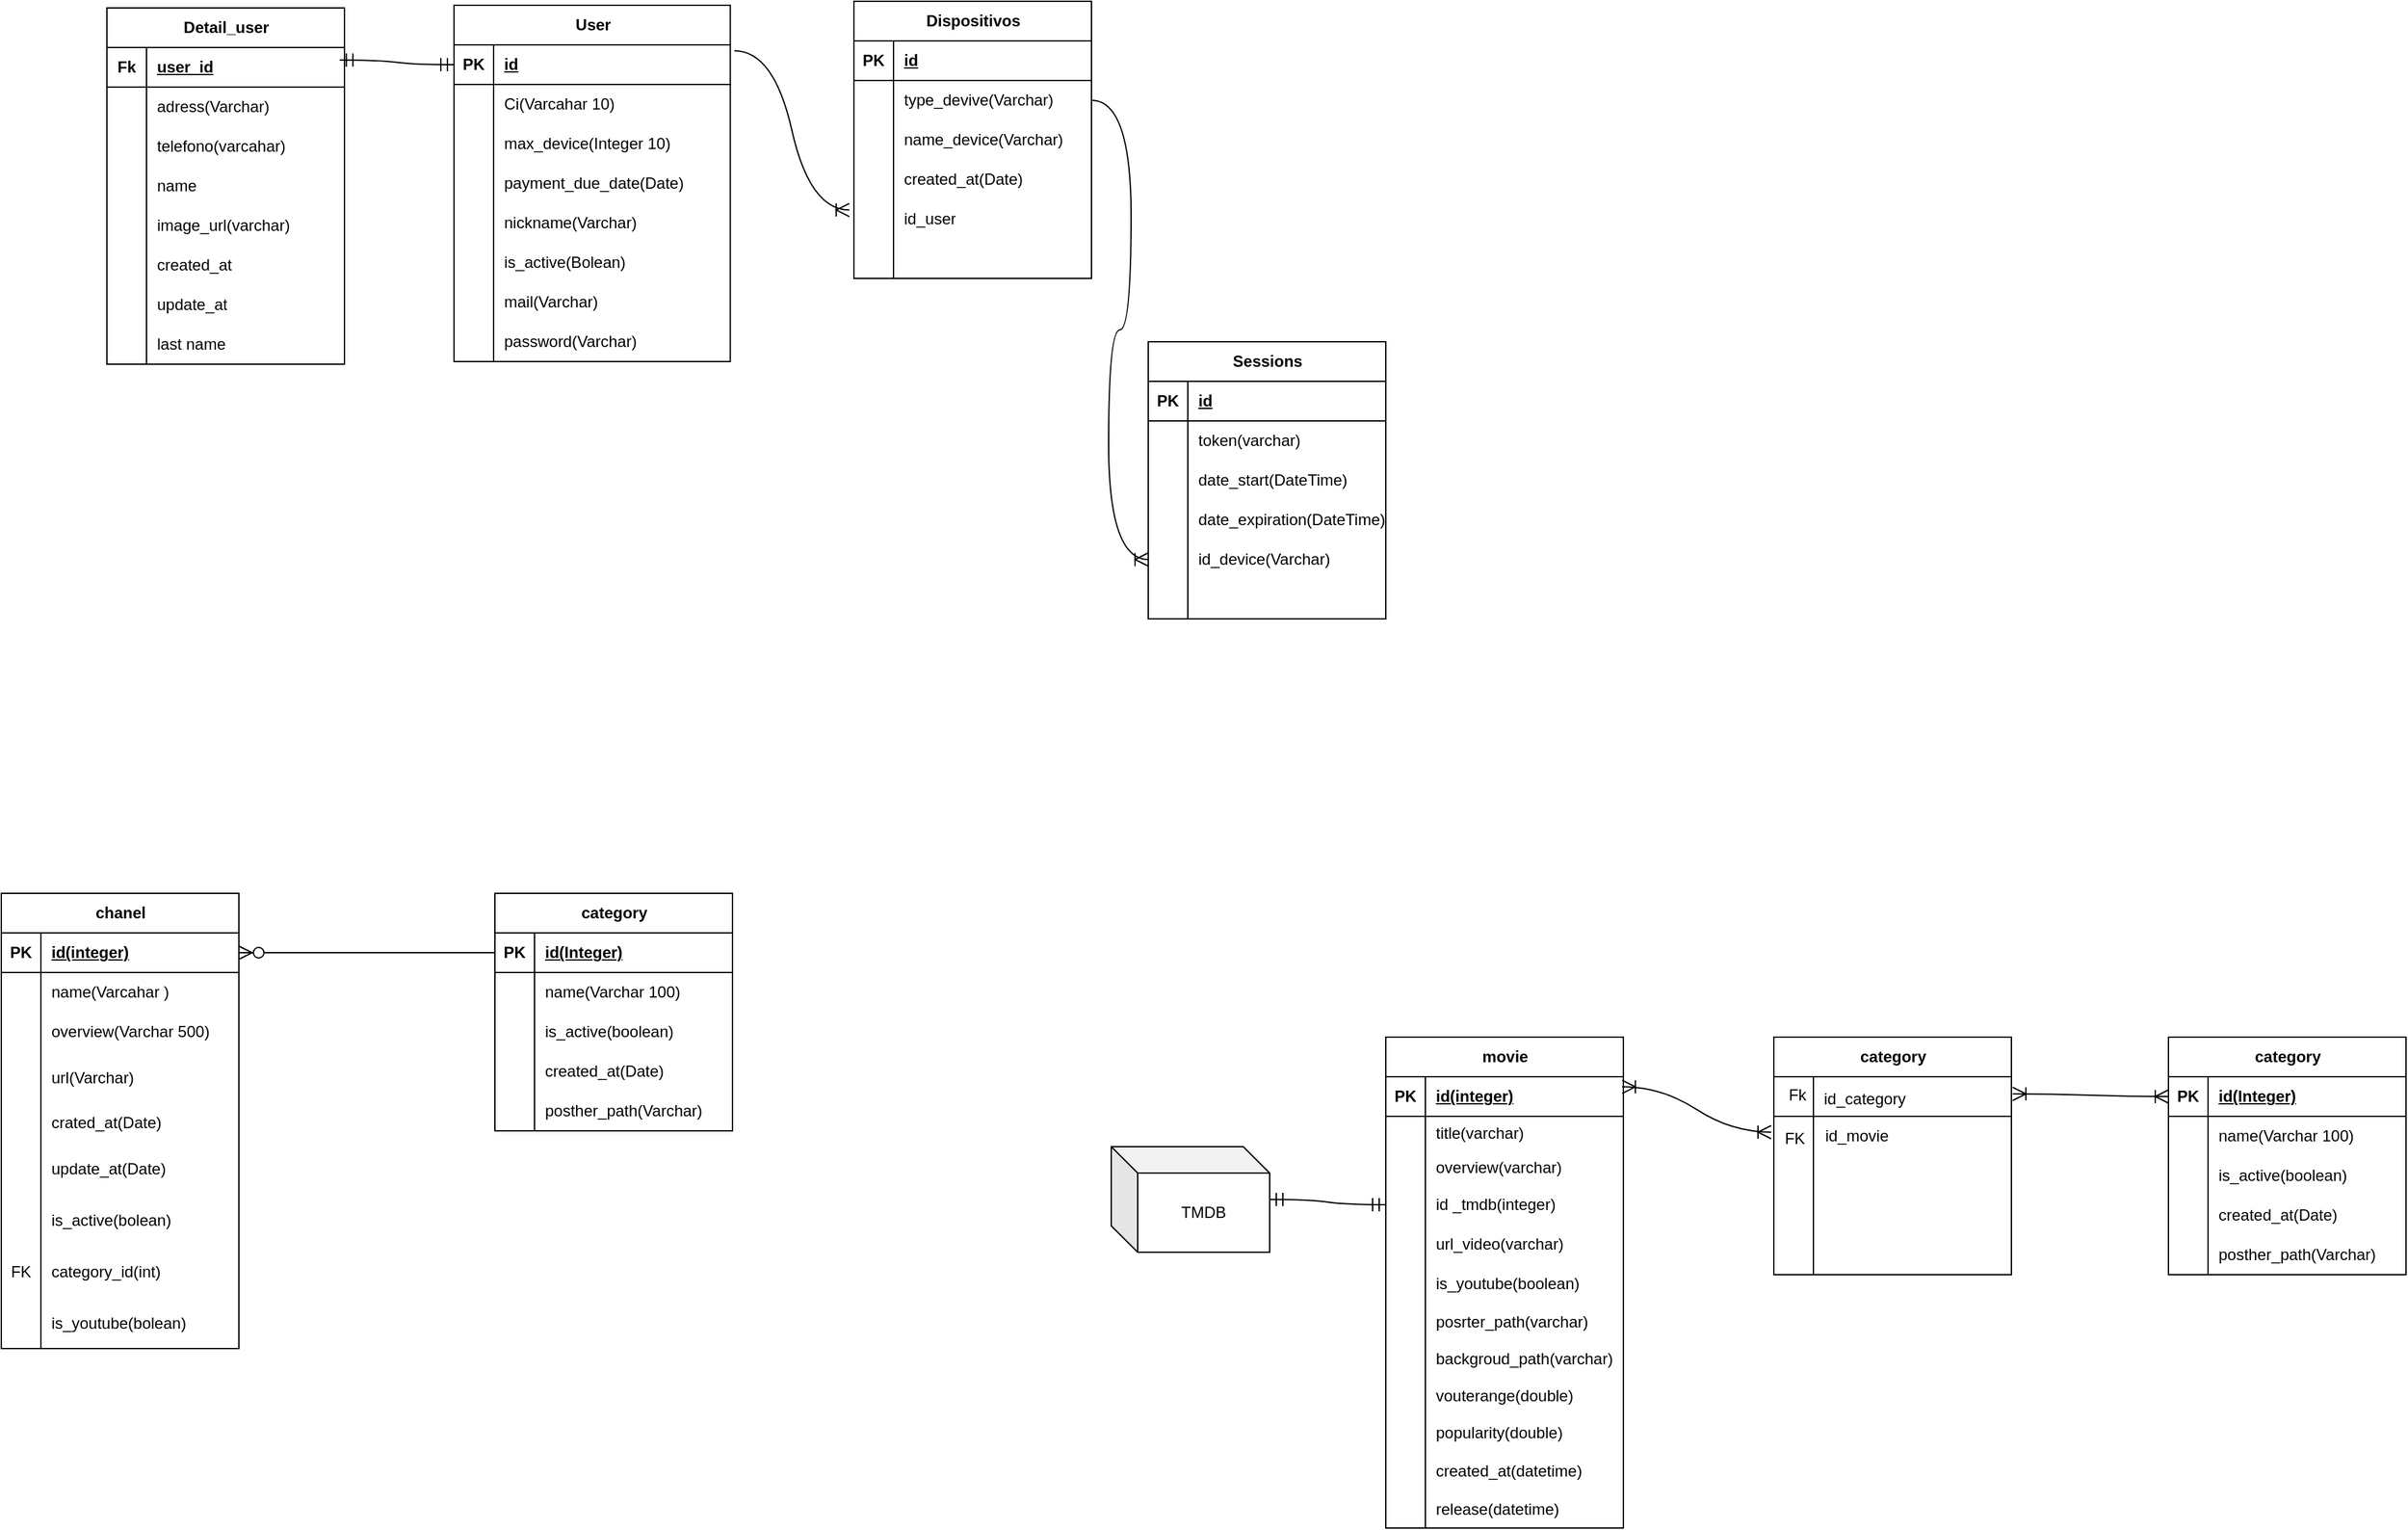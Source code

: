 <mxfile version="24.7.14">
  <diagram name="Página-1" id="87Aop7mlDxthaE9tsDJf">
    <mxGraphModel dx="2378" dy="2853" grid="0" gridSize="10" guides="1" tooltips="1" connect="1" arrows="1" fold="1" page="0" pageScale="1" pageWidth="827" pageHeight="1169" math="0" shadow="0">
      <root>
        <mxCell id="0" />
        <mxCell id="1" parent="0" />
        <mxCell id="tHmmAz6JGAbf5pFOBCZO-1" value="movie" style="shape=table;startSize=30;container=1;collapsible=1;childLayout=tableLayout;fixedRows=1;rowLines=0;fontStyle=1;align=center;resizeLast=1;html=1;" parent="1" vertex="1">
          <mxGeometry x="-405" y="-1267" width="180" height="372" as="geometry" />
        </mxCell>
        <mxCell id="tHmmAz6JGAbf5pFOBCZO-2" value="" style="shape=tableRow;horizontal=0;startSize=0;swimlaneHead=0;swimlaneBody=0;fillColor=none;collapsible=0;dropTarget=0;points=[[0,0.5],[1,0.5]];portConstraint=eastwest;top=0;left=0;right=0;bottom=1;" parent="tHmmAz6JGAbf5pFOBCZO-1" vertex="1">
          <mxGeometry y="30" width="180" height="30" as="geometry" />
        </mxCell>
        <mxCell id="tHmmAz6JGAbf5pFOBCZO-3" value="PK" style="shape=partialRectangle;connectable=0;fillColor=none;top=0;left=0;bottom=0;right=0;fontStyle=1;overflow=hidden;whiteSpace=wrap;html=1;" parent="tHmmAz6JGAbf5pFOBCZO-2" vertex="1">
          <mxGeometry width="30" height="30" as="geometry">
            <mxRectangle width="30" height="30" as="alternateBounds" />
          </mxGeometry>
        </mxCell>
        <mxCell id="tHmmAz6JGAbf5pFOBCZO-4" value="id(integer)" style="shape=partialRectangle;connectable=0;fillColor=none;top=0;left=0;bottom=0;right=0;align=left;spacingLeft=6;fontStyle=5;overflow=hidden;whiteSpace=wrap;html=1;" parent="tHmmAz6JGAbf5pFOBCZO-2" vertex="1">
          <mxGeometry x="30" width="150" height="30" as="geometry">
            <mxRectangle width="150" height="30" as="alternateBounds" />
          </mxGeometry>
        </mxCell>
        <mxCell id="tHmmAz6JGAbf5pFOBCZO-5" value="" style="shape=tableRow;horizontal=0;startSize=0;swimlaneHead=0;swimlaneBody=0;fillColor=none;collapsible=0;dropTarget=0;points=[[0,0.5],[1,0.5]];portConstraint=eastwest;top=0;left=0;right=0;bottom=0;" parent="tHmmAz6JGAbf5pFOBCZO-1" vertex="1">
          <mxGeometry y="60" width="180" height="26" as="geometry" />
        </mxCell>
        <mxCell id="tHmmAz6JGAbf5pFOBCZO-6" value="" style="shape=partialRectangle;connectable=0;fillColor=none;top=0;left=0;bottom=0;right=0;editable=1;overflow=hidden;whiteSpace=wrap;html=1;" parent="tHmmAz6JGAbf5pFOBCZO-5" vertex="1">
          <mxGeometry width="30" height="26" as="geometry">
            <mxRectangle width="30" height="26" as="alternateBounds" />
          </mxGeometry>
        </mxCell>
        <mxCell id="tHmmAz6JGAbf5pFOBCZO-7" value="title(varchar)" style="shape=partialRectangle;connectable=0;fillColor=none;top=0;left=0;bottom=0;right=0;align=left;spacingLeft=6;overflow=hidden;whiteSpace=wrap;html=1;" parent="tHmmAz6JGAbf5pFOBCZO-5" vertex="1">
          <mxGeometry x="30" width="150" height="26" as="geometry">
            <mxRectangle width="150" height="26" as="alternateBounds" />
          </mxGeometry>
        </mxCell>
        <mxCell id="tHmmAz6JGAbf5pFOBCZO-8" value="" style="shape=tableRow;horizontal=0;startSize=0;swimlaneHead=0;swimlaneBody=0;fillColor=none;collapsible=0;dropTarget=0;points=[[0,0.5],[1,0.5]];portConstraint=eastwest;top=0;left=0;right=0;bottom=0;" parent="tHmmAz6JGAbf5pFOBCZO-1" vertex="1">
          <mxGeometry y="86" width="180" height="26" as="geometry" />
        </mxCell>
        <mxCell id="tHmmAz6JGAbf5pFOBCZO-9" value="" style="shape=partialRectangle;connectable=0;fillColor=none;top=0;left=0;bottom=0;right=0;editable=1;overflow=hidden;whiteSpace=wrap;html=1;" parent="tHmmAz6JGAbf5pFOBCZO-8" vertex="1">
          <mxGeometry width="30" height="26" as="geometry">
            <mxRectangle width="30" height="26" as="alternateBounds" />
          </mxGeometry>
        </mxCell>
        <mxCell id="tHmmAz6JGAbf5pFOBCZO-10" value="overview(varchar)" style="shape=partialRectangle;connectable=0;fillColor=none;top=0;left=0;bottom=0;right=0;align=left;spacingLeft=6;overflow=hidden;whiteSpace=wrap;html=1;" parent="tHmmAz6JGAbf5pFOBCZO-8" vertex="1">
          <mxGeometry x="30" width="150" height="26" as="geometry">
            <mxRectangle width="150" height="26" as="alternateBounds" />
          </mxGeometry>
        </mxCell>
        <mxCell id="tHmmAz6JGAbf5pFOBCZO-11" value="" style="shape=tableRow;horizontal=0;startSize=0;swimlaneHead=0;swimlaneBody=0;fillColor=none;collapsible=0;dropTarget=0;points=[[0,0.5],[1,0.5]];portConstraint=eastwest;top=0;left=0;right=0;bottom=0;" parent="tHmmAz6JGAbf5pFOBCZO-1" vertex="1">
          <mxGeometry y="112" width="180" height="30" as="geometry" />
        </mxCell>
        <mxCell id="tHmmAz6JGAbf5pFOBCZO-12" value="" style="shape=partialRectangle;connectable=0;fillColor=none;top=0;left=0;bottom=0;right=0;editable=1;overflow=hidden;whiteSpace=wrap;html=1;" parent="tHmmAz6JGAbf5pFOBCZO-11" vertex="1">
          <mxGeometry width="30" height="30" as="geometry">
            <mxRectangle width="30" height="30" as="alternateBounds" />
          </mxGeometry>
        </mxCell>
        <mxCell id="tHmmAz6JGAbf5pFOBCZO-13" value="id _tmdb(integer)" style="shape=partialRectangle;connectable=0;fillColor=none;top=0;left=0;bottom=0;right=0;align=left;spacingLeft=6;overflow=hidden;whiteSpace=wrap;html=1;" parent="tHmmAz6JGAbf5pFOBCZO-11" vertex="1">
          <mxGeometry x="30" width="150" height="30" as="geometry">
            <mxRectangle width="150" height="30" as="alternateBounds" />
          </mxGeometry>
        </mxCell>
        <mxCell id="tHmmAz6JGAbf5pFOBCZO-14" value="" style="shape=tableRow;horizontal=0;startSize=0;swimlaneHead=0;swimlaneBody=0;fillColor=none;collapsible=0;dropTarget=0;points=[[0,0.5],[1,0.5]];portConstraint=eastwest;top=0;left=0;right=0;bottom=0;" parent="tHmmAz6JGAbf5pFOBCZO-1" vertex="1">
          <mxGeometry y="142" width="180" height="30" as="geometry" />
        </mxCell>
        <mxCell id="tHmmAz6JGAbf5pFOBCZO-15" value="" style="shape=partialRectangle;connectable=0;fillColor=none;top=0;left=0;bottom=0;right=0;editable=1;overflow=hidden;whiteSpace=wrap;html=1;" parent="tHmmAz6JGAbf5pFOBCZO-14" vertex="1">
          <mxGeometry width="30" height="30" as="geometry">
            <mxRectangle width="30" height="30" as="alternateBounds" />
          </mxGeometry>
        </mxCell>
        <mxCell id="tHmmAz6JGAbf5pFOBCZO-16" value="url_video(varchar)" style="shape=partialRectangle;connectable=0;fillColor=none;top=0;left=0;bottom=0;right=0;align=left;spacingLeft=6;overflow=hidden;whiteSpace=wrap;html=1;" parent="tHmmAz6JGAbf5pFOBCZO-14" vertex="1">
          <mxGeometry x="30" width="150" height="30" as="geometry">
            <mxRectangle width="150" height="30" as="alternateBounds" />
          </mxGeometry>
        </mxCell>
        <mxCell id="tHmmAz6JGAbf5pFOBCZO-17" value="" style="shape=tableRow;horizontal=0;startSize=0;swimlaneHead=0;swimlaneBody=0;fillColor=none;collapsible=0;dropTarget=0;points=[[0,0.5],[1,0.5]];portConstraint=eastwest;top=0;left=0;right=0;bottom=0;" parent="tHmmAz6JGAbf5pFOBCZO-1" vertex="1">
          <mxGeometry y="172" width="180" height="30" as="geometry" />
        </mxCell>
        <mxCell id="tHmmAz6JGAbf5pFOBCZO-18" value="" style="shape=partialRectangle;connectable=0;fillColor=none;top=0;left=0;bottom=0;right=0;editable=1;overflow=hidden;whiteSpace=wrap;html=1;" parent="tHmmAz6JGAbf5pFOBCZO-17" vertex="1">
          <mxGeometry width="30" height="30" as="geometry">
            <mxRectangle width="30" height="30" as="alternateBounds" />
          </mxGeometry>
        </mxCell>
        <mxCell id="tHmmAz6JGAbf5pFOBCZO-19" value="is_youtube(boolean)" style="shape=partialRectangle;connectable=0;fillColor=none;top=0;left=0;bottom=0;right=0;align=left;spacingLeft=6;overflow=hidden;whiteSpace=wrap;html=1;" parent="tHmmAz6JGAbf5pFOBCZO-17" vertex="1">
          <mxGeometry x="30" width="150" height="30" as="geometry">
            <mxRectangle width="150" height="30" as="alternateBounds" />
          </mxGeometry>
        </mxCell>
        <mxCell id="tHmmAz6JGAbf5pFOBCZO-20" value="" style="shape=tableRow;horizontal=0;startSize=0;swimlaneHead=0;swimlaneBody=0;fillColor=none;collapsible=0;dropTarget=0;points=[[0,0.5],[1,0.5]];portConstraint=eastwest;top=0;left=0;right=0;bottom=0;" parent="tHmmAz6JGAbf5pFOBCZO-1" vertex="1">
          <mxGeometry y="202" width="180" height="28" as="geometry" />
        </mxCell>
        <mxCell id="tHmmAz6JGAbf5pFOBCZO-21" value="" style="shape=partialRectangle;connectable=0;fillColor=none;top=0;left=0;bottom=0;right=0;editable=1;overflow=hidden;whiteSpace=wrap;html=1;" parent="tHmmAz6JGAbf5pFOBCZO-20" vertex="1">
          <mxGeometry width="30" height="28" as="geometry">
            <mxRectangle width="30" height="28" as="alternateBounds" />
          </mxGeometry>
        </mxCell>
        <mxCell id="tHmmAz6JGAbf5pFOBCZO-22" value="posrter_path(varchar)" style="shape=partialRectangle;connectable=0;fillColor=none;top=0;left=0;bottom=0;right=0;align=left;spacingLeft=6;overflow=hidden;whiteSpace=wrap;html=1;" parent="tHmmAz6JGAbf5pFOBCZO-20" vertex="1">
          <mxGeometry x="30" width="150" height="28" as="geometry">
            <mxRectangle width="150" height="28" as="alternateBounds" />
          </mxGeometry>
        </mxCell>
        <mxCell id="tHmmAz6JGAbf5pFOBCZO-23" value="" style="shape=tableRow;horizontal=0;startSize=0;swimlaneHead=0;swimlaneBody=0;fillColor=none;collapsible=0;dropTarget=0;points=[[0,0.5],[1,0.5]];portConstraint=eastwest;top=0;left=0;right=0;bottom=0;" parent="tHmmAz6JGAbf5pFOBCZO-1" vertex="1">
          <mxGeometry y="230" width="180" height="28" as="geometry" />
        </mxCell>
        <mxCell id="tHmmAz6JGAbf5pFOBCZO-24" value="" style="shape=partialRectangle;connectable=0;fillColor=none;top=0;left=0;bottom=0;right=0;editable=1;overflow=hidden;whiteSpace=wrap;html=1;" parent="tHmmAz6JGAbf5pFOBCZO-23" vertex="1">
          <mxGeometry width="30" height="28" as="geometry">
            <mxRectangle width="30" height="28" as="alternateBounds" />
          </mxGeometry>
        </mxCell>
        <mxCell id="tHmmAz6JGAbf5pFOBCZO-25" value="backgroud_path(varchar)" style="shape=partialRectangle;connectable=0;fillColor=none;top=0;left=0;bottom=0;right=0;align=left;spacingLeft=6;overflow=hidden;whiteSpace=wrap;html=1;" parent="tHmmAz6JGAbf5pFOBCZO-23" vertex="1">
          <mxGeometry x="30" width="150" height="28" as="geometry">
            <mxRectangle width="150" height="28" as="alternateBounds" />
          </mxGeometry>
        </mxCell>
        <mxCell id="tHmmAz6JGAbf5pFOBCZO-26" value="" style="shape=tableRow;horizontal=0;startSize=0;swimlaneHead=0;swimlaneBody=0;fillColor=none;collapsible=0;dropTarget=0;points=[[0,0.5],[1,0.5]];portConstraint=eastwest;top=0;left=0;right=0;bottom=0;" parent="tHmmAz6JGAbf5pFOBCZO-1" vertex="1">
          <mxGeometry y="258" width="180" height="28" as="geometry" />
        </mxCell>
        <mxCell id="tHmmAz6JGAbf5pFOBCZO-27" value="" style="shape=partialRectangle;connectable=0;fillColor=none;top=0;left=0;bottom=0;right=0;editable=1;overflow=hidden;whiteSpace=wrap;html=1;" parent="tHmmAz6JGAbf5pFOBCZO-26" vertex="1">
          <mxGeometry width="30" height="28" as="geometry">
            <mxRectangle width="30" height="28" as="alternateBounds" />
          </mxGeometry>
        </mxCell>
        <mxCell id="tHmmAz6JGAbf5pFOBCZO-28" value="vouterange(double)" style="shape=partialRectangle;connectable=0;fillColor=none;top=0;left=0;bottom=0;right=0;align=left;spacingLeft=6;overflow=hidden;whiteSpace=wrap;html=1;" parent="tHmmAz6JGAbf5pFOBCZO-26" vertex="1">
          <mxGeometry x="30" width="150" height="28" as="geometry">
            <mxRectangle width="150" height="28" as="alternateBounds" />
          </mxGeometry>
        </mxCell>
        <mxCell id="tHmmAz6JGAbf5pFOBCZO-29" value="" style="shape=tableRow;horizontal=0;startSize=0;swimlaneHead=0;swimlaneBody=0;fillColor=none;collapsible=0;dropTarget=0;points=[[0,0.5],[1,0.5]];portConstraint=eastwest;top=0;left=0;right=0;bottom=0;" parent="tHmmAz6JGAbf5pFOBCZO-1" vertex="1">
          <mxGeometry y="286" width="180" height="28" as="geometry" />
        </mxCell>
        <mxCell id="tHmmAz6JGAbf5pFOBCZO-30" value="" style="shape=partialRectangle;connectable=0;fillColor=none;top=0;left=0;bottom=0;right=0;editable=1;overflow=hidden;whiteSpace=wrap;html=1;" parent="tHmmAz6JGAbf5pFOBCZO-29" vertex="1">
          <mxGeometry width="30" height="28" as="geometry">
            <mxRectangle width="30" height="28" as="alternateBounds" />
          </mxGeometry>
        </mxCell>
        <mxCell id="tHmmAz6JGAbf5pFOBCZO-31" value="popularity(double)" style="shape=partialRectangle;connectable=0;fillColor=none;top=0;left=0;bottom=0;right=0;align=left;spacingLeft=6;overflow=hidden;whiteSpace=wrap;html=1;" parent="tHmmAz6JGAbf5pFOBCZO-29" vertex="1">
          <mxGeometry x="30" width="150" height="28" as="geometry">
            <mxRectangle width="150" height="28" as="alternateBounds" />
          </mxGeometry>
        </mxCell>
        <mxCell id="tHmmAz6JGAbf5pFOBCZO-32" value="" style="shape=tableRow;horizontal=0;startSize=0;swimlaneHead=0;swimlaneBody=0;fillColor=none;collapsible=0;dropTarget=0;points=[[0,0.5],[1,0.5]];portConstraint=eastwest;top=0;left=0;right=0;bottom=0;" parent="tHmmAz6JGAbf5pFOBCZO-1" vertex="1">
          <mxGeometry y="314" width="180" height="30" as="geometry" />
        </mxCell>
        <mxCell id="tHmmAz6JGAbf5pFOBCZO-33" value="" style="shape=partialRectangle;connectable=0;fillColor=none;top=0;left=0;bottom=0;right=0;editable=1;overflow=hidden;whiteSpace=wrap;html=1;" parent="tHmmAz6JGAbf5pFOBCZO-32" vertex="1">
          <mxGeometry width="30" height="30" as="geometry">
            <mxRectangle width="30" height="30" as="alternateBounds" />
          </mxGeometry>
        </mxCell>
        <mxCell id="tHmmAz6JGAbf5pFOBCZO-34" value="created_at(datetime)" style="shape=partialRectangle;connectable=0;fillColor=none;top=0;left=0;bottom=0;right=0;align=left;spacingLeft=6;overflow=hidden;whiteSpace=wrap;html=1;" parent="tHmmAz6JGAbf5pFOBCZO-32" vertex="1">
          <mxGeometry x="30" width="150" height="30" as="geometry">
            <mxRectangle width="150" height="30" as="alternateBounds" />
          </mxGeometry>
        </mxCell>
        <mxCell id="tHmmAz6JGAbf5pFOBCZO-35" value="" style="shape=tableRow;horizontal=0;startSize=0;swimlaneHead=0;swimlaneBody=0;fillColor=none;collapsible=0;dropTarget=0;points=[[0,0.5],[1,0.5]];portConstraint=eastwest;top=0;left=0;right=0;bottom=0;" parent="tHmmAz6JGAbf5pFOBCZO-1" vertex="1">
          <mxGeometry y="344" width="180" height="28" as="geometry" />
        </mxCell>
        <mxCell id="tHmmAz6JGAbf5pFOBCZO-36" value="" style="shape=partialRectangle;connectable=0;fillColor=none;top=0;left=0;bottom=0;right=0;editable=1;overflow=hidden;whiteSpace=wrap;html=1;" parent="tHmmAz6JGAbf5pFOBCZO-35" vertex="1">
          <mxGeometry width="30" height="28" as="geometry">
            <mxRectangle width="30" height="28" as="alternateBounds" />
          </mxGeometry>
        </mxCell>
        <mxCell id="tHmmAz6JGAbf5pFOBCZO-37" value="release(datetime)" style="shape=partialRectangle;connectable=0;fillColor=none;top=0;left=0;bottom=0;right=0;align=left;spacingLeft=6;overflow=hidden;whiteSpace=wrap;html=1;" parent="tHmmAz6JGAbf5pFOBCZO-35" vertex="1">
          <mxGeometry x="30" width="150" height="28" as="geometry">
            <mxRectangle width="150" height="28" as="alternateBounds" />
          </mxGeometry>
        </mxCell>
        <mxCell id="tHmmAz6JGAbf5pFOBCZO-38" value="TMDB" style="shape=cube;whiteSpace=wrap;html=1;boundedLbl=1;backgroundOutline=1;darkOpacity=0.05;darkOpacity2=0.1;" parent="1" vertex="1">
          <mxGeometry x="-613" y="-1184" width="120" height="80" as="geometry" />
        </mxCell>
        <mxCell id="tHmmAz6JGAbf5pFOBCZO-40" value="category" style="shape=table;startSize=30;container=1;collapsible=1;childLayout=tableLayout;fixedRows=1;rowLines=0;fontStyle=1;align=center;resizeLast=1;html=1;" parent="1" vertex="1">
          <mxGeometry x="188" y="-1267" width="180" height="180" as="geometry" />
        </mxCell>
        <mxCell id="tHmmAz6JGAbf5pFOBCZO-41" value="" style="shape=tableRow;horizontal=0;startSize=0;swimlaneHead=0;swimlaneBody=0;fillColor=none;collapsible=0;dropTarget=0;points=[[0,0.5],[1,0.5]];portConstraint=eastwest;top=0;left=0;right=0;bottom=1;" parent="tHmmAz6JGAbf5pFOBCZO-40" vertex="1">
          <mxGeometry y="30" width="180" height="30" as="geometry" />
        </mxCell>
        <mxCell id="tHmmAz6JGAbf5pFOBCZO-42" value="PK" style="shape=partialRectangle;connectable=0;fillColor=none;top=0;left=0;bottom=0;right=0;fontStyle=1;overflow=hidden;whiteSpace=wrap;html=1;" parent="tHmmAz6JGAbf5pFOBCZO-41" vertex="1">
          <mxGeometry width="30" height="30" as="geometry">
            <mxRectangle width="30" height="30" as="alternateBounds" />
          </mxGeometry>
        </mxCell>
        <mxCell id="tHmmAz6JGAbf5pFOBCZO-43" value="id(Integer)" style="shape=partialRectangle;connectable=0;fillColor=none;top=0;left=0;bottom=0;right=0;align=left;spacingLeft=6;fontStyle=5;overflow=hidden;whiteSpace=wrap;html=1;" parent="tHmmAz6JGAbf5pFOBCZO-41" vertex="1">
          <mxGeometry x="30" width="150" height="30" as="geometry">
            <mxRectangle width="150" height="30" as="alternateBounds" />
          </mxGeometry>
        </mxCell>
        <mxCell id="tHmmAz6JGAbf5pFOBCZO-44" value="" style="shape=tableRow;horizontal=0;startSize=0;swimlaneHead=0;swimlaneBody=0;fillColor=none;collapsible=0;dropTarget=0;points=[[0,0.5],[1,0.5]];portConstraint=eastwest;top=0;left=0;right=0;bottom=0;" parent="tHmmAz6JGAbf5pFOBCZO-40" vertex="1">
          <mxGeometry y="60" width="180" height="30" as="geometry" />
        </mxCell>
        <mxCell id="tHmmAz6JGAbf5pFOBCZO-45" value="" style="shape=partialRectangle;connectable=0;fillColor=none;top=0;left=0;bottom=0;right=0;editable=1;overflow=hidden;whiteSpace=wrap;html=1;" parent="tHmmAz6JGAbf5pFOBCZO-44" vertex="1">
          <mxGeometry width="30" height="30" as="geometry">
            <mxRectangle width="30" height="30" as="alternateBounds" />
          </mxGeometry>
        </mxCell>
        <mxCell id="tHmmAz6JGAbf5pFOBCZO-46" value="name(Varchar 100)" style="shape=partialRectangle;connectable=0;fillColor=none;top=0;left=0;bottom=0;right=0;align=left;spacingLeft=6;overflow=hidden;whiteSpace=wrap;html=1;" parent="tHmmAz6JGAbf5pFOBCZO-44" vertex="1">
          <mxGeometry x="30" width="150" height="30" as="geometry">
            <mxRectangle width="150" height="30" as="alternateBounds" />
          </mxGeometry>
        </mxCell>
        <mxCell id="tHmmAz6JGAbf5pFOBCZO-47" value="" style="shape=tableRow;horizontal=0;startSize=0;swimlaneHead=0;swimlaneBody=0;fillColor=none;collapsible=0;dropTarget=0;points=[[0,0.5],[1,0.5]];portConstraint=eastwest;top=0;left=0;right=0;bottom=0;" parent="tHmmAz6JGAbf5pFOBCZO-40" vertex="1">
          <mxGeometry y="90" width="180" height="30" as="geometry" />
        </mxCell>
        <mxCell id="tHmmAz6JGAbf5pFOBCZO-48" value="" style="shape=partialRectangle;connectable=0;fillColor=none;top=0;left=0;bottom=0;right=0;editable=1;overflow=hidden;whiteSpace=wrap;html=1;" parent="tHmmAz6JGAbf5pFOBCZO-47" vertex="1">
          <mxGeometry width="30" height="30" as="geometry">
            <mxRectangle width="30" height="30" as="alternateBounds" />
          </mxGeometry>
        </mxCell>
        <mxCell id="tHmmAz6JGAbf5pFOBCZO-49" value="is_active(boolean)" style="shape=partialRectangle;connectable=0;fillColor=none;top=0;left=0;bottom=0;right=0;align=left;spacingLeft=6;overflow=hidden;whiteSpace=wrap;html=1;" parent="tHmmAz6JGAbf5pFOBCZO-47" vertex="1">
          <mxGeometry x="30" width="150" height="30" as="geometry">
            <mxRectangle width="150" height="30" as="alternateBounds" />
          </mxGeometry>
        </mxCell>
        <mxCell id="tHmmAz6JGAbf5pFOBCZO-50" value="" style="shape=tableRow;horizontal=0;startSize=0;swimlaneHead=0;swimlaneBody=0;fillColor=none;collapsible=0;dropTarget=0;points=[[0,0.5],[1,0.5]];portConstraint=eastwest;top=0;left=0;right=0;bottom=0;" parent="tHmmAz6JGAbf5pFOBCZO-40" vertex="1">
          <mxGeometry y="120" width="180" height="30" as="geometry" />
        </mxCell>
        <mxCell id="tHmmAz6JGAbf5pFOBCZO-51" value="" style="shape=partialRectangle;connectable=0;fillColor=none;top=0;left=0;bottom=0;right=0;editable=1;overflow=hidden;whiteSpace=wrap;html=1;" parent="tHmmAz6JGAbf5pFOBCZO-50" vertex="1">
          <mxGeometry width="30" height="30" as="geometry">
            <mxRectangle width="30" height="30" as="alternateBounds" />
          </mxGeometry>
        </mxCell>
        <mxCell id="tHmmAz6JGAbf5pFOBCZO-52" value="created_at(Date)" style="shape=partialRectangle;connectable=0;fillColor=none;top=0;left=0;bottom=0;right=0;align=left;spacingLeft=6;overflow=hidden;whiteSpace=wrap;html=1;" parent="tHmmAz6JGAbf5pFOBCZO-50" vertex="1">
          <mxGeometry x="30" width="150" height="30" as="geometry">
            <mxRectangle width="150" height="30" as="alternateBounds" />
          </mxGeometry>
        </mxCell>
        <mxCell id="tHmmAz6JGAbf5pFOBCZO-53" value="" style="shape=tableRow;horizontal=0;startSize=0;swimlaneHead=0;swimlaneBody=0;fillColor=none;collapsible=0;dropTarget=0;points=[[0,0.5],[1,0.5]];portConstraint=eastwest;top=0;left=0;right=0;bottom=0;" parent="tHmmAz6JGAbf5pFOBCZO-40" vertex="1">
          <mxGeometry y="150" width="180" height="30" as="geometry" />
        </mxCell>
        <mxCell id="tHmmAz6JGAbf5pFOBCZO-54" value="" style="shape=partialRectangle;connectable=0;fillColor=none;top=0;left=0;bottom=0;right=0;editable=1;overflow=hidden;whiteSpace=wrap;html=1;" parent="tHmmAz6JGAbf5pFOBCZO-53" vertex="1">
          <mxGeometry width="30" height="30" as="geometry">
            <mxRectangle width="30" height="30" as="alternateBounds" />
          </mxGeometry>
        </mxCell>
        <mxCell id="tHmmAz6JGAbf5pFOBCZO-55" value="posther_path(Varchar)" style="shape=partialRectangle;connectable=0;fillColor=none;top=0;left=0;bottom=0;right=0;align=left;spacingLeft=6;overflow=hidden;whiteSpace=wrap;html=1;" parent="tHmmAz6JGAbf5pFOBCZO-53" vertex="1">
          <mxGeometry x="30" width="150" height="30" as="geometry">
            <mxRectangle width="150" height="30" as="alternateBounds" />
          </mxGeometry>
        </mxCell>
        <mxCell id="tHmmAz6JGAbf5pFOBCZO-56" value="" style="shape=tableRow;horizontal=0;startSize=0;swimlaneHead=0;swimlaneBody=0;fillColor=none;collapsible=0;dropTarget=0;points=[[0,0.5],[1,0.5]];portConstraint=eastwest;top=0;left=0;right=0;bottom=0;" parent="1" vertex="1">
          <mxGeometry x="-119" y="-1179" width="180" height="30" as="geometry" />
        </mxCell>
        <mxCell id="tHmmAz6JGAbf5pFOBCZO-59" value="" style="shape=tableRow;horizontal=0;startSize=0;swimlaneHead=0;swimlaneBody=0;fillColor=none;collapsible=0;dropTarget=0;points=[[0,0.5],[1,0.5]];portConstraint=eastwest;top=0;left=0;right=0;bottom=0;" parent="1" vertex="1">
          <mxGeometry x="-119" y="-1149" width="180" height="30" as="geometry" />
        </mxCell>
        <mxCell id="tHmmAz6JGAbf5pFOBCZO-63" value="category" style="shape=table;startSize=30;container=1;collapsible=1;childLayout=tableLayout;fixedRows=1;rowLines=0;fontStyle=1;align=center;resizeLast=1;html=1;" parent="1" vertex="1">
          <mxGeometry x="-111" y="-1267" width="180" height="180" as="geometry" />
        </mxCell>
        <mxCell id="tHmmAz6JGAbf5pFOBCZO-64" value="" style="shape=tableRow;horizontal=0;startSize=0;swimlaneHead=0;swimlaneBody=0;fillColor=none;collapsible=0;dropTarget=0;points=[[0,0.5],[1,0.5]];portConstraint=eastwest;top=0;left=0;right=0;bottom=1;" parent="tHmmAz6JGAbf5pFOBCZO-63" vertex="1">
          <mxGeometry y="30" width="180" height="30" as="geometry" />
        </mxCell>
        <mxCell id="tHmmAz6JGAbf5pFOBCZO-65" value="" style="shape=partialRectangle;connectable=0;fillColor=none;top=0;left=0;bottom=0;right=0;fontStyle=1;overflow=hidden;whiteSpace=wrap;html=1;" parent="tHmmAz6JGAbf5pFOBCZO-64" vertex="1">
          <mxGeometry width="30" height="30" as="geometry">
            <mxRectangle width="30" height="30" as="alternateBounds" />
          </mxGeometry>
        </mxCell>
        <mxCell id="tHmmAz6JGAbf5pFOBCZO-66" value="" style="shape=partialRectangle;connectable=0;fillColor=none;top=0;left=0;bottom=0;right=0;align=left;spacingLeft=6;fontStyle=5;overflow=hidden;whiteSpace=wrap;html=1;" parent="tHmmAz6JGAbf5pFOBCZO-64" vertex="1">
          <mxGeometry x="30" width="150" height="30" as="geometry">
            <mxRectangle width="150" height="30" as="alternateBounds" />
          </mxGeometry>
        </mxCell>
        <mxCell id="tHmmAz6JGAbf5pFOBCZO-67" value="" style="shape=tableRow;horizontal=0;startSize=0;swimlaneHead=0;swimlaneBody=0;fillColor=none;collapsible=0;dropTarget=0;points=[[0,0.5],[1,0.5]];portConstraint=eastwest;top=0;left=0;right=0;bottom=0;" parent="tHmmAz6JGAbf5pFOBCZO-63" vertex="1">
          <mxGeometry y="60" width="180" height="30" as="geometry" />
        </mxCell>
        <mxCell id="tHmmAz6JGAbf5pFOBCZO-68" value="" style="shape=partialRectangle;connectable=0;fillColor=none;top=0;left=0;bottom=0;right=0;editable=1;overflow=hidden;whiteSpace=wrap;html=1;" parent="tHmmAz6JGAbf5pFOBCZO-67" vertex="1">
          <mxGeometry width="30" height="30" as="geometry">
            <mxRectangle width="30" height="30" as="alternateBounds" />
          </mxGeometry>
        </mxCell>
        <mxCell id="tHmmAz6JGAbf5pFOBCZO-69" value="" style="shape=partialRectangle;connectable=0;fillColor=none;top=0;left=0;bottom=0;right=0;align=left;spacingLeft=6;overflow=hidden;whiteSpace=wrap;html=1;" parent="tHmmAz6JGAbf5pFOBCZO-67" vertex="1">
          <mxGeometry x="30" width="150" height="30" as="geometry">
            <mxRectangle width="150" height="30" as="alternateBounds" />
          </mxGeometry>
        </mxCell>
        <mxCell id="tHmmAz6JGAbf5pFOBCZO-70" value="" style="shape=tableRow;horizontal=0;startSize=0;swimlaneHead=0;swimlaneBody=0;fillColor=none;collapsible=0;dropTarget=0;points=[[0,0.5],[1,0.5]];portConstraint=eastwest;top=0;left=0;right=0;bottom=0;" parent="tHmmAz6JGAbf5pFOBCZO-63" vertex="1">
          <mxGeometry y="90" width="180" height="30" as="geometry" />
        </mxCell>
        <mxCell id="tHmmAz6JGAbf5pFOBCZO-71" value="" style="shape=partialRectangle;connectable=0;fillColor=none;top=0;left=0;bottom=0;right=0;editable=1;overflow=hidden;whiteSpace=wrap;html=1;" parent="tHmmAz6JGAbf5pFOBCZO-70" vertex="1">
          <mxGeometry width="30" height="30" as="geometry">
            <mxRectangle width="30" height="30" as="alternateBounds" />
          </mxGeometry>
        </mxCell>
        <mxCell id="tHmmAz6JGAbf5pFOBCZO-72" value="" style="shape=partialRectangle;connectable=0;fillColor=none;top=0;left=0;bottom=0;right=0;align=left;spacingLeft=6;overflow=hidden;whiteSpace=wrap;html=1;" parent="tHmmAz6JGAbf5pFOBCZO-70" vertex="1">
          <mxGeometry x="30" width="150" height="30" as="geometry">
            <mxRectangle width="150" height="30" as="alternateBounds" />
          </mxGeometry>
        </mxCell>
        <mxCell id="tHmmAz6JGAbf5pFOBCZO-73" value="" style="shape=tableRow;horizontal=0;startSize=0;swimlaneHead=0;swimlaneBody=0;fillColor=none;collapsible=0;dropTarget=0;points=[[0,0.5],[1,0.5]];portConstraint=eastwest;top=0;left=0;right=0;bottom=0;" parent="tHmmAz6JGAbf5pFOBCZO-63" vertex="1">
          <mxGeometry y="120" width="180" height="30" as="geometry" />
        </mxCell>
        <mxCell id="tHmmAz6JGAbf5pFOBCZO-74" value="" style="shape=partialRectangle;connectable=0;fillColor=none;top=0;left=0;bottom=0;right=0;editable=1;overflow=hidden;whiteSpace=wrap;html=1;" parent="tHmmAz6JGAbf5pFOBCZO-73" vertex="1">
          <mxGeometry width="30" height="30" as="geometry">
            <mxRectangle width="30" height="30" as="alternateBounds" />
          </mxGeometry>
        </mxCell>
        <mxCell id="tHmmAz6JGAbf5pFOBCZO-75" value="" style="shape=partialRectangle;connectable=0;fillColor=none;top=0;left=0;bottom=0;right=0;align=left;spacingLeft=6;overflow=hidden;whiteSpace=wrap;html=1;" parent="tHmmAz6JGAbf5pFOBCZO-73" vertex="1">
          <mxGeometry x="30" width="150" height="30" as="geometry">
            <mxRectangle width="150" height="30" as="alternateBounds" />
          </mxGeometry>
        </mxCell>
        <mxCell id="tHmmAz6JGAbf5pFOBCZO-76" value="" style="shape=tableRow;horizontal=0;startSize=0;swimlaneHead=0;swimlaneBody=0;fillColor=none;collapsible=0;dropTarget=0;points=[[0,0.5],[1,0.5]];portConstraint=eastwest;top=0;left=0;right=0;bottom=0;" parent="tHmmAz6JGAbf5pFOBCZO-63" vertex="1">
          <mxGeometry y="150" width="180" height="30" as="geometry" />
        </mxCell>
        <mxCell id="tHmmAz6JGAbf5pFOBCZO-77" value="" style="shape=partialRectangle;connectable=0;fillColor=none;top=0;left=0;bottom=0;right=0;editable=1;overflow=hidden;whiteSpace=wrap;html=1;" parent="tHmmAz6JGAbf5pFOBCZO-76" vertex="1">
          <mxGeometry width="30" height="30" as="geometry">
            <mxRectangle width="30" height="30" as="alternateBounds" />
          </mxGeometry>
        </mxCell>
        <mxCell id="tHmmAz6JGAbf5pFOBCZO-78" value="" style="shape=partialRectangle;connectable=0;fillColor=none;top=0;left=0;bottom=0;right=0;align=left;spacingLeft=6;overflow=hidden;whiteSpace=wrap;html=1;" parent="tHmmAz6JGAbf5pFOBCZO-76" vertex="1">
          <mxGeometry x="30" width="150" height="30" as="geometry">
            <mxRectangle width="150" height="30" as="alternateBounds" />
          </mxGeometry>
        </mxCell>
        <mxCell id="tHmmAz6JGAbf5pFOBCZO-61" value="id_category" style="shape=partialRectangle;connectable=0;fillColor=none;top=0;left=0;bottom=0;right=0;align=left;spacingLeft=6;overflow=hidden;whiteSpace=wrap;html=1;" parent="1" vertex="1">
          <mxGeometry x="-81" y="-1233" width="150" height="25" as="geometry">
            <mxRectangle width="150" height="30" as="alternateBounds" />
          </mxGeometry>
        </mxCell>
        <mxCell id="tHmmAz6JGAbf5pFOBCZO-60" value="Fk" style="shape=partialRectangle;connectable=0;fillColor=none;top=0;left=0;bottom=0;right=0;editable=1;overflow=hidden;whiteSpace=wrap;html=1;" parent="1" vertex="1">
          <mxGeometry x="-108" y="-1238" width="30" height="30" as="geometry">
            <mxRectangle width="30" height="30" as="alternateBounds" />
          </mxGeometry>
        </mxCell>
        <mxCell id="tHmmAz6JGAbf5pFOBCZO-57" value="FK" style="shape=partialRectangle;connectable=0;fillColor=none;top=0;left=0;bottom=0;right=0;editable=1;overflow=hidden;whiteSpace=wrap;html=1;" parent="1" vertex="1">
          <mxGeometry x="-110" y="-1205" width="30" height="30" as="geometry">
            <mxRectangle width="30" height="30" as="alternateBounds" />
          </mxGeometry>
        </mxCell>
        <mxCell id="tHmmAz6JGAbf5pFOBCZO-58" value="id_movie" style="shape=partialRectangle;connectable=0;fillColor=none;top=0;left=0;bottom=0;right=0;align=left;spacingLeft=6;overflow=hidden;whiteSpace=wrap;html=1;" parent="1" vertex="1">
          <mxGeometry x="-80" y="-1207" width="150" height="30" as="geometry">
            <mxRectangle width="150" height="30" as="alternateBounds" />
          </mxGeometry>
        </mxCell>
        <mxCell id="tHmmAz6JGAbf5pFOBCZO-81" value="chanel" style="shape=table;startSize=30;container=1;collapsible=1;childLayout=tableLayout;fixedRows=1;rowLines=0;fontStyle=1;align=center;resizeLast=1;html=1;" parent="1" vertex="1">
          <mxGeometry x="-1454" y="-1376" width="180" height="345" as="geometry" />
        </mxCell>
        <mxCell id="tHmmAz6JGAbf5pFOBCZO-82" value="" style="shape=tableRow;horizontal=0;startSize=0;swimlaneHead=0;swimlaneBody=0;fillColor=none;collapsible=0;dropTarget=0;points=[[0,0.5],[1,0.5]];portConstraint=eastwest;top=0;left=0;right=0;bottom=1;" parent="tHmmAz6JGAbf5pFOBCZO-81" vertex="1">
          <mxGeometry y="30" width="180" height="30" as="geometry" />
        </mxCell>
        <mxCell id="tHmmAz6JGAbf5pFOBCZO-83" value="PK" style="shape=partialRectangle;connectable=0;fillColor=none;top=0;left=0;bottom=0;right=0;fontStyle=1;overflow=hidden;whiteSpace=wrap;html=1;" parent="tHmmAz6JGAbf5pFOBCZO-82" vertex="1">
          <mxGeometry width="30" height="30" as="geometry">
            <mxRectangle width="30" height="30" as="alternateBounds" />
          </mxGeometry>
        </mxCell>
        <mxCell id="tHmmAz6JGAbf5pFOBCZO-84" value="id(integer)" style="shape=partialRectangle;connectable=0;fillColor=none;top=0;left=0;bottom=0;right=0;align=left;spacingLeft=6;fontStyle=5;overflow=hidden;whiteSpace=wrap;html=1;" parent="tHmmAz6JGAbf5pFOBCZO-82" vertex="1">
          <mxGeometry x="30" width="150" height="30" as="geometry">
            <mxRectangle width="150" height="30" as="alternateBounds" />
          </mxGeometry>
        </mxCell>
        <mxCell id="tHmmAz6JGAbf5pFOBCZO-85" value="" style="shape=tableRow;horizontal=0;startSize=0;swimlaneHead=0;swimlaneBody=0;fillColor=none;collapsible=0;dropTarget=0;points=[[0,0.5],[1,0.5]];portConstraint=eastwest;top=0;left=0;right=0;bottom=0;" parent="tHmmAz6JGAbf5pFOBCZO-81" vertex="1">
          <mxGeometry y="60" width="180" height="30" as="geometry" />
        </mxCell>
        <mxCell id="tHmmAz6JGAbf5pFOBCZO-86" value="" style="shape=partialRectangle;connectable=0;fillColor=none;top=0;left=0;bottom=0;right=0;editable=1;overflow=hidden;whiteSpace=wrap;html=1;" parent="tHmmAz6JGAbf5pFOBCZO-85" vertex="1">
          <mxGeometry width="30" height="30" as="geometry">
            <mxRectangle width="30" height="30" as="alternateBounds" />
          </mxGeometry>
        </mxCell>
        <mxCell id="tHmmAz6JGAbf5pFOBCZO-87" value="name(Varcahar )" style="shape=partialRectangle;connectable=0;fillColor=none;top=0;left=0;bottom=0;right=0;align=left;spacingLeft=6;overflow=hidden;whiteSpace=wrap;html=1;" parent="tHmmAz6JGAbf5pFOBCZO-85" vertex="1">
          <mxGeometry x="30" width="150" height="30" as="geometry">
            <mxRectangle width="150" height="30" as="alternateBounds" />
          </mxGeometry>
        </mxCell>
        <mxCell id="tHmmAz6JGAbf5pFOBCZO-88" value="" style="shape=tableRow;horizontal=0;startSize=0;swimlaneHead=0;swimlaneBody=0;fillColor=none;collapsible=0;dropTarget=0;points=[[0,0.5],[1,0.5]];portConstraint=eastwest;top=0;left=0;right=0;bottom=0;" parent="tHmmAz6JGAbf5pFOBCZO-81" vertex="1">
          <mxGeometry y="90" width="180" height="30" as="geometry" />
        </mxCell>
        <mxCell id="tHmmAz6JGAbf5pFOBCZO-89" value="" style="shape=partialRectangle;connectable=0;fillColor=none;top=0;left=0;bottom=0;right=0;editable=1;overflow=hidden;whiteSpace=wrap;html=1;" parent="tHmmAz6JGAbf5pFOBCZO-88" vertex="1">
          <mxGeometry width="30" height="30" as="geometry">
            <mxRectangle width="30" height="30" as="alternateBounds" />
          </mxGeometry>
        </mxCell>
        <mxCell id="tHmmAz6JGAbf5pFOBCZO-90" value="overview(Varchar 500)" style="shape=partialRectangle;connectable=0;fillColor=none;top=0;left=0;bottom=0;right=0;align=left;spacingLeft=6;overflow=hidden;whiteSpace=wrap;html=1;" parent="tHmmAz6JGAbf5pFOBCZO-88" vertex="1">
          <mxGeometry x="30" width="150" height="30" as="geometry">
            <mxRectangle width="150" height="30" as="alternateBounds" />
          </mxGeometry>
        </mxCell>
        <mxCell id="tHmmAz6JGAbf5pFOBCZO-91" value="" style="shape=tableRow;horizontal=0;startSize=0;swimlaneHead=0;swimlaneBody=0;fillColor=none;collapsible=0;dropTarget=0;points=[[0,0.5],[1,0.5]];portConstraint=eastwest;top=0;left=0;right=0;bottom=0;" parent="tHmmAz6JGAbf5pFOBCZO-81" vertex="1">
          <mxGeometry y="120" width="180" height="39" as="geometry" />
        </mxCell>
        <mxCell id="tHmmAz6JGAbf5pFOBCZO-92" value="" style="shape=partialRectangle;connectable=0;fillColor=none;top=0;left=0;bottom=0;right=0;editable=1;overflow=hidden;whiteSpace=wrap;html=1;" parent="tHmmAz6JGAbf5pFOBCZO-91" vertex="1">
          <mxGeometry width="30" height="39" as="geometry">
            <mxRectangle width="30" height="39" as="alternateBounds" />
          </mxGeometry>
        </mxCell>
        <mxCell id="tHmmAz6JGAbf5pFOBCZO-93" value="url(Varchar)" style="shape=partialRectangle;connectable=0;fillColor=none;top=0;left=0;bottom=0;right=0;align=left;spacingLeft=6;overflow=hidden;whiteSpace=wrap;html=1;" parent="tHmmAz6JGAbf5pFOBCZO-91" vertex="1">
          <mxGeometry x="30" width="150" height="39" as="geometry">
            <mxRectangle width="150" height="39" as="alternateBounds" />
          </mxGeometry>
        </mxCell>
        <mxCell id="tHmmAz6JGAbf5pFOBCZO-107" value="" style="shape=tableRow;horizontal=0;startSize=0;swimlaneHead=0;swimlaneBody=0;fillColor=none;collapsible=0;dropTarget=0;points=[[0,0.5],[1,0.5]];portConstraint=eastwest;top=0;left=0;right=0;bottom=0;" parent="tHmmAz6JGAbf5pFOBCZO-81" vertex="1">
          <mxGeometry y="159" width="180" height="30" as="geometry" />
        </mxCell>
        <mxCell id="tHmmAz6JGAbf5pFOBCZO-108" value="" style="shape=partialRectangle;connectable=0;fillColor=none;top=0;left=0;bottom=0;right=0;editable=1;overflow=hidden;whiteSpace=wrap;html=1;" parent="tHmmAz6JGAbf5pFOBCZO-107" vertex="1">
          <mxGeometry width="30" height="30" as="geometry">
            <mxRectangle width="30" height="30" as="alternateBounds" />
          </mxGeometry>
        </mxCell>
        <mxCell id="tHmmAz6JGAbf5pFOBCZO-109" value="crated_at(Date)" style="shape=partialRectangle;connectable=0;fillColor=none;top=0;left=0;bottom=0;right=0;align=left;spacingLeft=6;overflow=hidden;whiteSpace=wrap;html=1;" parent="tHmmAz6JGAbf5pFOBCZO-107" vertex="1">
          <mxGeometry x="30" width="150" height="30" as="geometry">
            <mxRectangle width="150" height="30" as="alternateBounds" />
          </mxGeometry>
        </mxCell>
        <mxCell id="tHmmAz6JGAbf5pFOBCZO-158" value="" style="shape=tableRow;horizontal=0;startSize=0;swimlaneHead=0;swimlaneBody=0;fillColor=none;collapsible=0;dropTarget=0;points=[[0,0.5],[1,0.5]];portConstraint=eastwest;top=0;left=0;right=0;bottom=0;" parent="tHmmAz6JGAbf5pFOBCZO-81" vertex="1">
          <mxGeometry y="189" width="180" height="39" as="geometry" />
        </mxCell>
        <mxCell id="tHmmAz6JGAbf5pFOBCZO-159" value="" style="shape=partialRectangle;connectable=0;fillColor=none;top=0;left=0;bottom=0;right=0;editable=1;overflow=hidden;whiteSpace=wrap;html=1;" parent="tHmmAz6JGAbf5pFOBCZO-158" vertex="1">
          <mxGeometry width="30" height="39" as="geometry">
            <mxRectangle width="30" height="39" as="alternateBounds" />
          </mxGeometry>
        </mxCell>
        <mxCell id="tHmmAz6JGAbf5pFOBCZO-160" value="update_at(Date)" style="shape=partialRectangle;connectable=0;fillColor=none;top=0;left=0;bottom=0;right=0;align=left;spacingLeft=6;overflow=hidden;whiteSpace=wrap;html=1;" parent="tHmmAz6JGAbf5pFOBCZO-158" vertex="1">
          <mxGeometry x="30" width="150" height="39" as="geometry">
            <mxRectangle width="150" height="39" as="alternateBounds" />
          </mxGeometry>
        </mxCell>
        <mxCell id="tHmmAz6JGAbf5pFOBCZO-161" value="" style="shape=tableRow;horizontal=0;startSize=0;swimlaneHead=0;swimlaneBody=0;fillColor=none;collapsible=0;dropTarget=0;points=[[0,0.5],[1,0.5]];portConstraint=eastwest;top=0;left=0;right=0;bottom=0;" parent="tHmmAz6JGAbf5pFOBCZO-81" vertex="1">
          <mxGeometry y="228" width="180" height="39" as="geometry" />
        </mxCell>
        <mxCell id="tHmmAz6JGAbf5pFOBCZO-162" value="" style="shape=partialRectangle;connectable=0;fillColor=none;top=0;left=0;bottom=0;right=0;editable=1;overflow=hidden;whiteSpace=wrap;html=1;" parent="tHmmAz6JGAbf5pFOBCZO-161" vertex="1">
          <mxGeometry width="30" height="39" as="geometry">
            <mxRectangle width="30" height="39" as="alternateBounds" />
          </mxGeometry>
        </mxCell>
        <mxCell id="tHmmAz6JGAbf5pFOBCZO-163" value="is_active(bolean)" style="shape=partialRectangle;connectable=0;fillColor=none;top=0;left=0;bottom=0;right=0;align=left;spacingLeft=6;overflow=hidden;whiteSpace=wrap;html=1;" parent="tHmmAz6JGAbf5pFOBCZO-161" vertex="1">
          <mxGeometry x="30" width="150" height="39" as="geometry">
            <mxRectangle width="150" height="39" as="alternateBounds" />
          </mxGeometry>
        </mxCell>
        <mxCell id="tHmmAz6JGAbf5pFOBCZO-164" value="" style="shape=tableRow;horizontal=0;startSize=0;swimlaneHead=0;swimlaneBody=0;fillColor=none;collapsible=0;dropTarget=0;points=[[0,0.5],[1,0.5]];portConstraint=eastwest;top=0;left=0;right=0;bottom=0;" parent="tHmmAz6JGAbf5pFOBCZO-81" vertex="1">
          <mxGeometry y="267" width="180" height="39" as="geometry" />
        </mxCell>
        <mxCell id="tHmmAz6JGAbf5pFOBCZO-165" value="FK" style="shape=partialRectangle;connectable=0;fillColor=none;top=0;left=0;bottom=0;right=0;editable=1;overflow=hidden;whiteSpace=wrap;html=1;" parent="tHmmAz6JGAbf5pFOBCZO-164" vertex="1">
          <mxGeometry width="30" height="39" as="geometry">
            <mxRectangle width="30" height="39" as="alternateBounds" />
          </mxGeometry>
        </mxCell>
        <mxCell id="tHmmAz6JGAbf5pFOBCZO-166" value="category_id(int)" style="shape=partialRectangle;connectable=0;fillColor=none;top=0;left=0;bottom=0;right=0;align=left;spacingLeft=6;overflow=hidden;whiteSpace=wrap;html=1;" parent="tHmmAz6JGAbf5pFOBCZO-164" vertex="1">
          <mxGeometry x="30" width="150" height="39" as="geometry">
            <mxRectangle width="150" height="39" as="alternateBounds" />
          </mxGeometry>
        </mxCell>
        <mxCell id="tHmmAz6JGAbf5pFOBCZO-204" value="" style="shape=tableRow;horizontal=0;startSize=0;swimlaneHead=0;swimlaneBody=0;fillColor=none;collapsible=0;dropTarget=0;points=[[0,0.5],[1,0.5]];portConstraint=eastwest;top=0;left=0;right=0;bottom=0;" parent="tHmmAz6JGAbf5pFOBCZO-81" vertex="1">
          <mxGeometry y="306" width="180" height="39" as="geometry" />
        </mxCell>
        <mxCell id="tHmmAz6JGAbf5pFOBCZO-205" value="" style="shape=partialRectangle;connectable=0;fillColor=none;top=0;left=0;bottom=0;right=0;editable=1;overflow=hidden;whiteSpace=wrap;html=1;" parent="tHmmAz6JGAbf5pFOBCZO-204" vertex="1">
          <mxGeometry width="30" height="39" as="geometry">
            <mxRectangle width="30" height="39" as="alternateBounds" />
          </mxGeometry>
        </mxCell>
        <mxCell id="tHmmAz6JGAbf5pFOBCZO-206" value="is_youtube(bolean)" style="shape=partialRectangle;connectable=0;fillColor=none;top=0;left=0;bottom=0;right=0;align=left;spacingLeft=6;overflow=hidden;whiteSpace=wrap;html=1;" parent="tHmmAz6JGAbf5pFOBCZO-204" vertex="1">
          <mxGeometry x="30" width="150" height="39" as="geometry">
            <mxRectangle width="150" height="39" as="alternateBounds" />
          </mxGeometry>
        </mxCell>
        <mxCell id="tHmmAz6JGAbf5pFOBCZO-167" value="category" style="shape=table;startSize=30;container=1;collapsible=1;childLayout=tableLayout;fixedRows=1;rowLines=0;fontStyle=1;align=center;resizeLast=1;html=1;" parent="1" vertex="1">
          <mxGeometry x="-1080" y="-1376" width="180" height="180" as="geometry" />
        </mxCell>
        <mxCell id="tHmmAz6JGAbf5pFOBCZO-168" value="" style="shape=tableRow;horizontal=0;startSize=0;swimlaneHead=0;swimlaneBody=0;fillColor=none;collapsible=0;dropTarget=0;points=[[0,0.5],[1,0.5]];portConstraint=eastwest;top=0;left=0;right=0;bottom=1;" parent="tHmmAz6JGAbf5pFOBCZO-167" vertex="1">
          <mxGeometry y="30" width="180" height="30" as="geometry" />
        </mxCell>
        <mxCell id="tHmmAz6JGAbf5pFOBCZO-169" value="PK" style="shape=partialRectangle;connectable=0;fillColor=none;top=0;left=0;bottom=0;right=0;fontStyle=1;overflow=hidden;whiteSpace=wrap;html=1;" parent="tHmmAz6JGAbf5pFOBCZO-168" vertex="1">
          <mxGeometry width="30" height="30" as="geometry">
            <mxRectangle width="30" height="30" as="alternateBounds" />
          </mxGeometry>
        </mxCell>
        <mxCell id="tHmmAz6JGAbf5pFOBCZO-170" value="id(Integer)" style="shape=partialRectangle;connectable=0;fillColor=none;top=0;left=0;bottom=0;right=0;align=left;spacingLeft=6;fontStyle=5;overflow=hidden;whiteSpace=wrap;html=1;" parent="tHmmAz6JGAbf5pFOBCZO-168" vertex="1">
          <mxGeometry x="30" width="150" height="30" as="geometry">
            <mxRectangle width="150" height="30" as="alternateBounds" />
          </mxGeometry>
        </mxCell>
        <mxCell id="tHmmAz6JGAbf5pFOBCZO-171" value="" style="shape=tableRow;horizontal=0;startSize=0;swimlaneHead=0;swimlaneBody=0;fillColor=none;collapsible=0;dropTarget=0;points=[[0,0.5],[1,0.5]];portConstraint=eastwest;top=0;left=0;right=0;bottom=0;" parent="tHmmAz6JGAbf5pFOBCZO-167" vertex="1">
          <mxGeometry y="60" width="180" height="30" as="geometry" />
        </mxCell>
        <mxCell id="tHmmAz6JGAbf5pFOBCZO-172" value="" style="shape=partialRectangle;connectable=0;fillColor=none;top=0;left=0;bottom=0;right=0;editable=1;overflow=hidden;whiteSpace=wrap;html=1;" parent="tHmmAz6JGAbf5pFOBCZO-171" vertex="1">
          <mxGeometry width="30" height="30" as="geometry">
            <mxRectangle width="30" height="30" as="alternateBounds" />
          </mxGeometry>
        </mxCell>
        <mxCell id="tHmmAz6JGAbf5pFOBCZO-173" value="name(Varchar 100)" style="shape=partialRectangle;connectable=0;fillColor=none;top=0;left=0;bottom=0;right=0;align=left;spacingLeft=6;overflow=hidden;whiteSpace=wrap;html=1;" parent="tHmmAz6JGAbf5pFOBCZO-171" vertex="1">
          <mxGeometry x="30" width="150" height="30" as="geometry">
            <mxRectangle width="150" height="30" as="alternateBounds" />
          </mxGeometry>
        </mxCell>
        <mxCell id="tHmmAz6JGAbf5pFOBCZO-174" value="" style="shape=tableRow;horizontal=0;startSize=0;swimlaneHead=0;swimlaneBody=0;fillColor=none;collapsible=0;dropTarget=0;points=[[0,0.5],[1,0.5]];portConstraint=eastwest;top=0;left=0;right=0;bottom=0;" parent="tHmmAz6JGAbf5pFOBCZO-167" vertex="1">
          <mxGeometry y="90" width="180" height="30" as="geometry" />
        </mxCell>
        <mxCell id="tHmmAz6JGAbf5pFOBCZO-175" value="" style="shape=partialRectangle;connectable=0;fillColor=none;top=0;left=0;bottom=0;right=0;editable=1;overflow=hidden;whiteSpace=wrap;html=1;" parent="tHmmAz6JGAbf5pFOBCZO-174" vertex="1">
          <mxGeometry width="30" height="30" as="geometry">
            <mxRectangle width="30" height="30" as="alternateBounds" />
          </mxGeometry>
        </mxCell>
        <mxCell id="tHmmAz6JGAbf5pFOBCZO-176" value="is_active(boolean)" style="shape=partialRectangle;connectable=0;fillColor=none;top=0;left=0;bottom=0;right=0;align=left;spacingLeft=6;overflow=hidden;whiteSpace=wrap;html=1;" parent="tHmmAz6JGAbf5pFOBCZO-174" vertex="1">
          <mxGeometry x="30" width="150" height="30" as="geometry">
            <mxRectangle width="150" height="30" as="alternateBounds" />
          </mxGeometry>
        </mxCell>
        <mxCell id="tHmmAz6JGAbf5pFOBCZO-177" value="" style="shape=tableRow;horizontal=0;startSize=0;swimlaneHead=0;swimlaneBody=0;fillColor=none;collapsible=0;dropTarget=0;points=[[0,0.5],[1,0.5]];portConstraint=eastwest;top=0;left=0;right=0;bottom=0;" parent="tHmmAz6JGAbf5pFOBCZO-167" vertex="1">
          <mxGeometry y="120" width="180" height="30" as="geometry" />
        </mxCell>
        <mxCell id="tHmmAz6JGAbf5pFOBCZO-178" value="" style="shape=partialRectangle;connectable=0;fillColor=none;top=0;left=0;bottom=0;right=0;editable=1;overflow=hidden;whiteSpace=wrap;html=1;" parent="tHmmAz6JGAbf5pFOBCZO-177" vertex="1">
          <mxGeometry width="30" height="30" as="geometry">
            <mxRectangle width="30" height="30" as="alternateBounds" />
          </mxGeometry>
        </mxCell>
        <mxCell id="tHmmAz6JGAbf5pFOBCZO-179" value="created_at(Date)" style="shape=partialRectangle;connectable=0;fillColor=none;top=0;left=0;bottom=0;right=0;align=left;spacingLeft=6;overflow=hidden;whiteSpace=wrap;html=1;" parent="tHmmAz6JGAbf5pFOBCZO-177" vertex="1">
          <mxGeometry x="30" width="150" height="30" as="geometry">
            <mxRectangle width="150" height="30" as="alternateBounds" />
          </mxGeometry>
        </mxCell>
        <mxCell id="tHmmAz6JGAbf5pFOBCZO-180" value="" style="shape=tableRow;horizontal=0;startSize=0;swimlaneHead=0;swimlaneBody=0;fillColor=none;collapsible=0;dropTarget=0;points=[[0,0.5],[1,0.5]];portConstraint=eastwest;top=0;left=0;right=0;bottom=0;" parent="tHmmAz6JGAbf5pFOBCZO-167" vertex="1">
          <mxGeometry y="150" width="180" height="30" as="geometry" />
        </mxCell>
        <mxCell id="tHmmAz6JGAbf5pFOBCZO-181" value="" style="shape=partialRectangle;connectable=0;fillColor=none;top=0;left=0;bottom=0;right=0;editable=1;overflow=hidden;whiteSpace=wrap;html=1;" parent="tHmmAz6JGAbf5pFOBCZO-180" vertex="1">
          <mxGeometry width="30" height="30" as="geometry">
            <mxRectangle width="30" height="30" as="alternateBounds" />
          </mxGeometry>
        </mxCell>
        <mxCell id="tHmmAz6JGAbf5pFOBCZO-182" value="posther_path(Varchar)" style="shape=partialRectangle;connectable=0;fillColor=none;top=0;left=0;bottom=0;right=0;align=left;spacingLeft=6;overflow=hidden;whiteSpace=wrap;html=1;" parent="tHmmAz6JGAbf5pFOBCZO-180" vertex="1">
          <mxGeometry x="30" width="150" height="30" as="geometry">
            <mxRectangle width="150" height="30" as="alternateBounds" />
          </mxGeometry>
        </mxCell>
        <mxCell id="tHmmAz6JGAbf5pFOBCZO-184" value="" style="edgeStyle=entityRelationEdgeStyle;fontSize=12;html=1;endArrow=ERoneToMany;startArrow=ERoneToMany;rounded=0;startSize=8;endSize=8;curved=1;exitX=0.995;exitY=0.256;exitDx=0;exitDy=0;exitPerimeter=0;" parent="1" source="tHmmAz6JGAbf5pFOBCZO-2" edge="1">
          <mxGeometry width="100" height="100" relative="1" as="geometry">
            <mxPoint x="-440" y="-1042" as="sourcePoint" />
            <mxPoint x="-113" y="-1195" as="targetPoint" />
          </mxGeometry>
        </mxCell>
        <mxCell id="tHmmAz6JGAbf5pFOBCZO-185" value="" style="edgeStyle=entityRelationEdgeStyle;fontSize=12;html=1;endArrow=ERoneToMany;startArrow=ERoneToMany;rounded=0;startSize=8;endSize=8;curved=1;entryX=0;entryY=0.5;entryDx=0;entryDy=0;" parent="1" target="tHmmAz6JGAbf5pFOBCZO-41" edge="1">
          <mxGeometry width="100" height="100" relative="1" as="geometry">
            <mxPoint x="70" y="-1224" as="sourcePoint" />
            <mxPoint x="180" y="-1285" as="targetPoint" />
            <Array as="points">
              <mxPoint x="211" y="-1246" />
              <mxPoint x="313" y="-1134" />
              <mxPoint x="220" y="-1257" />
              <mxPoint x="201" y="-1216" />
              <mxPoint x="224" y="-1233" />
            </Array>
          </mxGeometry>
        </mxCell>
        <mxCell id="tHmmAz6JGAbf5pFOBCZO-186" value="" style="edgeStyle=entityRelationEdgeStyle;fontSize=12;html=1;endArrow=ERmandOne;startArrow=ERmandOne;rounded=0;startSize=8;endSize=8;curved=1;" parent="1" source="tHmmAz6JGAbf5pFOBCZO-38" target="tHmmAz6JGAbf5pFOBCZO-11" edge="1">
          <mxGeometry width="100" height="100" relative="1" as="geometry">
            <mxPoint x="-465" y="-803" as="sourcePoint" />
            <mxPoint x="-365" y="-903" as="targetPoint" />
          </mxGeometry>
        </mxCell>
        <mxCell id="tHmmAz6JGAbf5pFOBCZO-207" value="User" style="shape=table;startSize=30;container=1;collapsible=1;childLayout=tableLayout;fixedRows=1;rowLines=0;fontStyle=1;align=center;resizeLast=1;html=1;" parent="1" vertex="1">
          <mxGeometry x="-1111" y="-2049" width="209.323" height="270" as="geometry" />
        </mxCell>
        <mxCell id="tHmmAz6JGAbf5pFOBCZO-208" value="" style="shape=tableRow;horizontal=0;startSize=0;swimlaneHead=0;swimlaneBody=0;fillColor=none;collapsible=0;dropTarget=0;points=[[0,0.5],[1,0.5]];portConstraint=eastwest;top=0;left=0;right=0;bottom=1;" parent="tHmmAz6JGAbf5pFOBCZO-207" vertex="1">
          <mxGeometry y="30" width="209.323" height="30" as="geometry" />
        </mxCell>
        <mxCell id="tHmmAz6JGAbf5pFOBCZO-209" value="PK" style="shape=partialRectangle;connectable=0;fillColor=none;top=0;left=0;bottom=0;right=0;fontStyle=1;overflow=hidden;whiteSpace=wrap;html=1;" parent="tHmmAz6JGAbf5pFOBCZO-208" vertex="1">
          <mxGeometry width="30" height="30" as="geometry">
            <mxRectangle width="30" height="30" as="alternateBounds" />
          </mxGeometry>
        </mxCell>
        <mxCell id="tHmmAz6JGAbf5pFOBCZO-210" value="id" style="shape=partialRectangle;connectable=0;fillColor=none;top=0;left=0;bottom=0;right=0;align=left;spacingLeft=6;fontStyle=5;overflow=hidden;whiteSpace=wrap;html=1;" parent="tHmmAz6JGAbf5pFOBCZO-208" vertex="1">
          <mxGeometry x="30" width="179.323" height="30" as="geometry">
            <mxRectangle width="179.323" height="30" as="alternateBounds" />
          </mxGeometry>
        </mxCell>
        <mxCell id="tHmmAz6JGAbf5pFOBCZO-211" value="" style="shape=tableRow;horizontal=0;startSize=0;swimlaneHead=0;swimlaneBody=0;fillColor=none;collapsible=0;dropTarget=0;points=[[0,0.5],[1,0.5]];portConstraint=eastwest;top=0;left=0;right=0;bottom=0;" parent="tHmmAz6JGAbf5pFOBCZO-207" vertex="1">
          <mxGeometry y="60" width="209.323" height="30" as="geometry" />
        </mxCell>
        <mxCell id="tHmmAz6JGAbf5pFOBCZO-212" value="" style="shape=partialRectangle;connectable=0;fillColor=none;top=0;left=0;bottom=0;right=0;editable=1;overflow=hidden;whiteSpace=wrap;html=1;" parent="tHmmAz6JGAbf5pFOBCZO-211" vertex="1">
          <mxGeometry width="30" height="30" as="geometry">
            <mxRectangle width="30" height="30" as="alternateBounds" />
          </mxGeometry>
        </mxCell>
        <mxCell id="tHmmAz6JGAbf5pFOBCZO-213" value="Ci(Varcahar 10)" style="shape=partialRectangle;connectable=0;fillColor=none;top=0;left=0;bottom=0;right=0;align=left;spacingLeft=6;overflow=hidden;whiteSpace=wrap;html=1;" parent="tHmmAz6JGAbf5pFOBCZO-211" vertex="1">
          <mxGeometry x="30" width="179.323" height="30" as="geometry">
            <mxRectangle width="179.323" height="30" as="alternateBounds" />
          </mxGeometry>
        </mxCell>
        <mxCell id="Em4VzZQ8ehQYpLLKxmC1-38" value="" style="shape=tableRow;horizontal=0;startSize=0;swimlaneHead=0;swimlaneBody=0;fillColor=none;collapsible=0;dropTarget=0;points=[[0,0.5],[1,0.5]];portConstraint=eastwest;top=0;left=0;right=0;bottom=0;" parent="tHmmAz6JGAbf5pFOBCZO-207" vertex="1">
          <mxGeometry y="90" width="209.323" height="30" as="geometry" />
        </mxCell>
        <mxCell id="Em4VzZQ8ehQYpLLKxmC1-39" value="" style="shape=partialRectangle;connectable=0;fillColor=none;top=0;left=0;bottom=0;right=0;editable=1;overflow=hidden;whiteSpace=wrap;html=1;" parent="Em4VzZQ8ehQYpLLKxmC1-38" vertex="1">
          <mxGeometry width="30" height="30" as="geometry">
            <mxRectangle width="30" height="30" as="alternateBounds" />
          </mxGeometry>
        </mxCell>
        <mxCell id="Em4VzZQ8ehQYpLLKxmC1-40" value="max_device(Integer 10)" style="shape=partialRectangle;connectable=0;fillColor=none;top=0;left=0;bottom=0;right=0;align=left;spacingLeft=6;overflow=hidden;whiteSpace=wrap;html=1;" parent="Em4VzZQ8ehQYpLLKxmC1-38" vertex="1">
          <mxGeometry x="30" width="179.323" height="30" as="geometry">
            <mxRectangle width="179.323" height="30" as="alternateBounds" />
          </mxGeometry>
        </mxCell>
        <mxCell id="Em4VzZQ8ehQYpLLKxmC1-41" value="" style="shape=tableRow;horizontal=0;startSize=0;swimlaneHead=0;swimlaneBody=0;fillColor=none;collapsible=0;dropTarget=0;points=[[0,0.5],[1,0.5]];portConstraint=eastwest;top=0;left=0;right=0;bottom=0;" parent="tHmmAz6JGAbf5pFOBCZO-207" vertex="1">
          <mxGeometry y="120" width="209.323" height="30" as="geometry" />
        </mxCell>
        <mxCell id="Em4VzZQ8ehQYpLLKxmC1-42" value="" style="shape=partialRectangle;connectable=0;fillColor=none;top=0;left=0;bottom=0;right=0;editable=1;overflow=hidden;whiteSpace=wrap;html=1;" parent="Em4VzZQ8ehQYpLLKxmC1-41" vertex="1">
          <mxGeometry width="30" height="30" as="geometry">
            <mxRectangle width="30" height="30" as="alternateBounds" />
          </mxGeometry>
        </mxCell>
        <mxCell id="Em4VzZQ8ehQYpLLKxmC1-43" value="payment_due_date(Date)" style="shape=partialRectangle;connectable=0;fillColor=none;top=0;left=0;bottom=0;right=0;align=left;spacingLeft=6;overflow=hidden;whiteSpace=wrap;html=1;" parent="Em4VzZQ8ehQYpLLKxmC1-41" vertex="1">
          <mxGeometry x="30" width="179.323" height="30" as="geometry">
            <mxRectangle width="179.323" height="30" as="alternateBounds" />
          </mxGeometry>
        </mxCell>
        <mxCell id="tHmmAz6JGAbf5pFOBCZO-220" value="" style="shape=tableRow;horizontal=0;startSize=0;swimlaneHead=0;swimlaneBody=0;fillColor=none;collapsible=0;dropTarget=0;points=[[0,0.5],[1,0.5]];portConstraint=eastwest;top=0;left=0;right=0;bottom=0;" parent="tHmmAz6JGAbf5pFOBCZO-207" vertex="1">
          <mxGeometry y="150" width="209.323" height="30" as="geometry" />
        </mxCell>
        <mxCell id="tHmmAz6JGAbf5pFOBCZO-221" value="" style="shape=partialRectangle;connectable=0;fillColor=none;top=0;left=0;bottom=0;right=0;editable=1;overflow=hidden;whiteSpace=wrap;html=1;" parent="tHmmAz6JGAbf5pFOBCZO-220" vertex="1">
          <mxGeometry width="30" height="30" as="geometry">
            <mxRectangle width="30" height="30" as="alternateBounds" />
          </mxGeometry>
        </mxCell>
        <mxCell id="tHmmAz6JGAbf5pFOBCZO-222" value="nickname(Varchar)" style="shape=partialRectangle;connectable=0;fillColor=none;top=0;left=0;bottom=0;right=0;align=left;spacingLeft=6;overflow=hidden;whiteSpace=wrap;html=1;" parent="tHmmAz6JGAbf5pFOBCZO-220" vertex="1">
          <mxGeometry x="30" width="179.323" height="30" as="geometry">
            <mxRectangle width="179.323" height="30" as="alternateBounds" />
          </mxGeometry>
        </mxCell>
        <mxCell id="tHmmAz6JGAbf5pFOBCZO-223" value="" style="shape=tableRow;horizontal=0;startSize=0;swimlaneHead=0;swimlaneBody=0;fillColor=none;collapsible=0;dropTarget=0;points=[[0,0.5],[1,0.5]];portConstraint=eastwest;top=0;left=0;right=0;bottom=0;" parent="tHmmAz6JGAbf5pFOBCZO-207" vertex="1">
          <mxGeometry y="180" width="209.323" height="30" as="geometry" />
        </mxCell>
        <mxCell id="tHmmAz6JGAbf5pFOBCZO-224" value="" style="shape=partialRectangle;connectable=0;fillColor=none;top=0;left=0;bottom=0;right=0;editable=1;overflow=hidden;whiteSpace=wrap;html=1;" parent="tHmmAz6JGAbf5pFOBCZO-223" vertex="1">
          <mxGeometry width="30" height="30" as="geometry">
            <mxRectangle width="30" height="30" as="alternateBounds" />
          </mxGeometry>
        </mxCell>
        <mxCell id="tHmmAz6JGAbf5pFOBCZO-225" value="is_active(Bolean)" style="shape=partialRectangle;connectable=0;fillColor=none;top=0;left=0;bottom=0;right=0;align=left;spacingLeft=6;overflow=hidden;whiteSpace=wrap;html=1;" parent="tHmmAz6JGAbf5pFOBCZO-223" vertex="1">
          <mxGeometry x="30" width="179.323" height="30" as="geometry">
            <mxRectangle width="179.323" height="30" as="alternateBounds" />
          </mxGeometry>
        </mxCell>
        <mxCell id="tHmmAz6JGAbf5pFOBCZO-226" value="" style="shape=tableRow;horizontal=0;startSize=0;swimlaneHead=0;swimlaneBody=0;fillColor=none;collapsible=0;dropTarget=0;points=[[0,0.5],[1,0.5]];portConstraint=eastwest;top=0;left=0;right=0;bottom=0;" parent="tHmmAz6JGAbf5pFOBCZO-207" vertex="1">
          <mxGeometry y="210" width="209.323" height="30" as="geometry" />
        </mxCell>
        <mxCell id="tHmmAz6JGAbf5pFOBCZO-227" value="" style="shape=partialRectangle;connectable=0;fillColor=none;top=0;left=0;bottom=0;right=0;editable=1;overflow=hidden;whiteSpace=wrap;html=1;" parent="tHmmAz6JGAbf5pFOBCZO-226" vertex="1">
          <mxGeometry width="30" height="30" as="geometry">
            <mxRectangle width="30" height="30" as="alternateBounds" />
          </mxGeometry>
        </mxCell>
        <mxCell id="tHmmAz6JGAbf5pFOBCZO-228" value="mail(Varchar)" style="shape=partialRectangle;connectable=0;fillColor=none;top=0;left=0;bottom=0;right=0;align=left;spacingLeft=6;overflow=hidden;whiteSpace=wrap;html=1;" parent="tHmmAz6JGAbf5pFOBCZO-226" vertex="1">
          <mxGeometry x="30" width="179.323" height="30" as="geometry">
            <mxRectangle width="179.323" height="30" as="alternateBounds" />
          </mxGeometry>
        </mxCell>
        <mxCell id="tHmmAz6JGAbf5pFOBCZO-249" value="" style="shape=tableRow;horizontal=0;startSize=0;swimlaneHead=0;swimlaneBody=0;fillColor=none;collapsible=0;dropTarget=0;points=[[0,0.5],[1,0.5]];portConstraint=eastwest;top=0;left=0;right=0;bottom=0;" parent="tHmmAz6JGAbf5pFOBCZO-207" vertex="1">
          <mxGeometry y="240" width="209.323" height="30" as="geometry" />
        </mxCell>
        <mxCell id="tHmmAz6JGAbf5pFOBCZO-250" value="" style="shape=partialRectangle;connectable=0;fillColor=none;top=0;left=0;bottom=0;right=0;editable=1;overflow=hidden;whiteSpace=wrap;html=1;" parent="tHmmAz6JGAbf5pFOBCZO-249" vertex="1">
          <mxGeometry width="30" height="30" as="geometry">
            <mxRectangle width="30" height="30" as="alternateBounds" />
          </mxGeometry>
        </mxCell>
        <mxCell id="tHmmAz6JGAbf5pFOBCZO-251" value="password(Varchar)" style="shape=partialRectangle;connectable=0;fillColor=none;top=0;left=0;bottom=0;right=0;align=left;spacingLeft=6;overflow=hidden;whiteSpace=wrap;html=1;" parent="tHmmAz6JGAbf5pFOBCZO-249" vertex="1">
          <mxGeometry x="30" width="179.323" height="30" as="geometry">
            <mxRectangle width="179.323" height="30" as="alternateBounds" />
          </mxGeometry>
        </mxCell>
        <mxCell id="tHmmAz6JGAbf5pFOBCZO-235" value="Detail_user" style="shape=table;startSize=30;container=1;collapsible=1;childLayout=tableLayout;fixedRows=1;rowLines=0;fontStyle=1;align=center;resizeLast=1;html=1;" parent="1" vertex="1">
          <mxGeometry x="-1374" y="-2047" width="180" height="270" as="geometry" />
        </mxCell>
        <mxCell id="tHmmAz6JGAbf5pFOBCZO-236" value="" style="shape=tableRow;horizontal=0;startSize=0;swimlaneHead=0;swimlaneBody=0;fillColor=none;collapsible=0;dropTarget=0;points=[[0,0.5],[1,0.5]];portConstraint=eastwest;top=0;left=0;right=0;bottom=1;" parent="tHmmAz6JGAbf5pFOBCZO-235" vertex="1">
          <mxGeometry y="30" width="180" height="30" as="geometry" />
        </mxCell>
        <mxCell id="tHmmAz6JGAbf5pFOBCZO-237" value="Fk" style="shape=partialRectangle;connectable=0;fillColor=none;top=0;left=0;bottom=0;right=0;fontStyle=1;overflow=hidden;whiteSpace=wrap;html=1;" parent="tHmmAz6JGAbf5pFOBCZO-236" vertex="1">
          <mxGeometry width="30" height="30" as="geometry">
            <mxRectangle width="30" height="30" as="alternateBounds" />
          </mxGeometry>
        </mxCell>
        <mxCell id="tHmmAz6JGAbf5pFOBCZO-238" value="user_id" style="shape=partialRectangle;connectable=0;fillColor=none;top=0;left=0;bottom=0;right=0;align=left;spacingLeft=6;fontStyle=5;overflow=hidden;whiteSpace=wrap;html=1;" parent="tHmmAz6JGAbf5pFOBCZO-236" vertex="1">
          <mxGeometry x="30" width="150" height="30" as="geometry">
            <mxRectangle width="150" height="30" as="alternateBounds" />
          </mxGeometry>
        </mxCell>
        <mxCell id="tHmmAz6JGAbf5pFOBCZO-239" value="" style="shape=tableRow;horizontal=0;startSize=0;swimlaneHead=0;swimlaneBody=0;fillColor=none;collapsible=0;dropTarget=0;points=[[0,0.5],[1,0.5]];portConstraint=eastwest;top=0;left=0;right=0;bottom=0;" parent="tHmmAz6JGAbf5pFOBCZO-235" vertex="1">
          <mxGeometry y="60" width="180" height="30" as="geometry" />
        </mxCell>
        <mxCell id="tHmmAz6JGAbf5pFOBCZO-240" value="" style="shape=partialRectangle;connectable=0;fillColor=none;top=0;left=0;bottom=0;right=0;editable=1;overflow=hidden;whiteSpace=wrap;html=1;" parent="tHmmAz6JGAbf5pFOBCZO-239" vertex="1">
          <mxGeometry width="30" height="30" as="geometry">
            <mxRectangle width="30" height="30" as="alternateBounds" />
          </mxGeometry>
        </mxCell>
        <mxCell id="tHmmAz6JGAbf5pFOBCZO-241" value="adress(Varchar)" style="shape=partialRectangle;connectable=0;fillColor=none;top=0;left=0;bottom=0;right=0;align=left;spacingLeft=6;overflow=hidden;whiteSpace=wrap;html=1;" parent="tHmmAz6JGAbf5pFOBCZO-239" vertex="1">
          <mxGeometry x="30" width="150" height="30" as="geometry">
            <mxRectangle width="150" height="30" as="alternateBounds" />
          </mxGeometry>
        </mxCell>
        <mxCell id="tHmmAz6JGAbf5pFOBCZO-242" value="" style="shape=tableRow;horizontal=0;startSize=0;swimlaneHead=0;swimlaneBody=0;fillColor=none;collapsible=0;dropTarget=0;points=[[0,0.5],[1,0.5]];portConstraint=eastwest;top=0;left=0;right=0;bottom=0;" parent="tHmmAz6JGAbf5pFOBCZO-235" vertex="1">
          <mxGeometry y="90" width="180" height="30" as="geometry" />
        </mxCell>
        <mxCell id="tHmmAz6JGAbf5pFOBCZO-243" value="" style="shape=partialRectangle;connectable=0;fillColor=none;top=0;left=0;bottom=0;right=0;editable=1;overflow=hidden;whiteSpace=wrap;html=1;" parent="tHmmAz6JGAbf5pFOBCZO-242" vertex="1">
          <mxGeometry width="30" height="30" as="geometry">
            <mxRectangle width="30" height="30" as="alternateBounds" />
          </mxGeometry>
        </mxCell>
        <mxCell id="tHmmAz6JGAbf5pFOBCZO-244" value="telefono(varcahar)" style="shape=partialRectangle;connectable=0;fillColor=none;top=0;left=0;bottom=0;right=0;align=left;spacingLeft=6;overflow=hidden;whiteSpace=wrap;html=1;" parent="tHmmAz6JGAbf5pFOBCZO-242" vertex="1">
          <mxGeometry x="30" width="150" height="30" as="geometry">
            <mxRectangle width="150" height="30" as="alternateBounds" />
          </mxGeometry>
        </mxCell>
        <mxCell id="tHmmAz6JGAbf5pFOBCZO-214" value="" style="shape=tableRow;horizontal=0;startSize=0;swimlaneHead=0;swimlaneBody=0;fillColor=none;collapsible=0;dropTarget=0;points=[[0,0.5],[1,0.5]];portConstraint=eastwest;top=0;left=0;right=0;bottom=0;" parent="tHmmAz6JGAbf5pFOBCZO-235" vertex="1">
          <mxGeometry y="120" width="180" height="30" as="geometry" />
        </mxCell>
        <mxCell id="tHmmAz6JGAbf5pFOBCZO-215" value="" style="shape=partialRectangle;connectable=0;fillColor=none;top=0;left=0;bottom=0;right=0;editable=1;overflow=hidden;whiteSpace=wrap;html=1;" parent="tHmmAz6JGAbf5pFOBCZO-214" vertex="1">
          <mxGeometry width="30" height="30" as="geometry">
            <mxRectangle width="30" height="30" as="alternateBounds" />
          </mxGeometry>
        </mxCell>
        <mxCell id="tHmmAz6JGAbf5pFOBCZO-216" value="name" style="shape=partialRectangle;connectable=0;fillColor=none;top=0;left=0;bottom=0;right=0;align=left;spacingLeft=6;overflow=hidden;whiteSpace=wrap;html=1;" parent="tHmmAz6JGAbf5pFOBCZO-214" vertex="1">
          <mxGeometry x="30" width="150" height="30" as="geometry">
            <mxRectangle width="150" height="30" as="alternateBounds" />
          </mxGeometry>
        </mxCell>
        <mxCell id="tHmmAz6JGAbf5pFOBCZO-245" value="" style="shape=tableRow;horizontal=0;startSize=0;swimlaneHead=0;swimlaneBody=0;fillColor=none;collapsible=0;dropTarget=0;points=[[0,0.5],[1,0.5]];portConstraint=eastwest;top=0;left=0;right=0;bottom=0;" parent="tHmmAz6JGAbf5pFOBCZO-235" vertex="1">
          <mxGeometry y="150" width="180" height="30" as="geometry" />
        </mxCell>
        <mxCell id="tHmmAz6JGAbf5pFOBCZO-246" value="" style="shape=partialRectangle;connectable=0;fillColor=none;top=0;left=0;bottom=0;right=0;editable=1;overflow=hidden;whiteSpace=wrap;html=1;" parent="tHmmAz6JGAbf5pFOBCZO-245" vertex="1">
          <mxGeometry width="30" height="30" as="geometry">
            <mxRectangle width="30" height="30" as="alternateBounds" />
          </mxGeometry>
        </mxCell>
        <mxCell id="tHmmAz6JGAbf5pFOBCZO-247" value="image_url(varchar)" style="shape=partialRectangle;connectable=0;fillColor=none;top=0;left=0;bottom=0;right=0;align=left;spacingLeft=6;overflow=hidden;whiteSpace=wrap;html=1;" parent="tHmmAz6JGAbf5pFOBCZO-245" vertex="1">
          <mxGeometry x="30" width="150" height="30" as="geometry">
            <mxRectangle width="150" height="30" as="alternateBounds" />
          </mxGeometry>
        </mxCell>
        <mxCell id="tHmmAz6JGAbf5pFOBCZO-229" value="" style="shape=tableRow;horizontal=0;startSize=0;swimlaneHead=0;swimlaneBody=0;fillColor=none;collapsible=0;dropTarget=0;points=[[0,0.5],[1,0.5]];portConstraint=eastwest;top=0;left=0;right=0;bottom=0;" parent="tHmmAz6JGAbf5pFOBCZO-235" vertex="1">
          <mxGeometry y="180" width="180" height="30" as="geometry" />
        </mxCell>
        <mxCell id="tHmmAz6JGAbf5pFOBCZO-230" value="" style="shape=partialRectangle;connectable=0;fillColor=none;top=0;left=0;bottom=0;right=0;editable=1;overflow=hidden;whiteSpace=wrap;html=1;" parent="tHmmAz6JGAbf5pFOBCZO-229" vertex="1">
          <mxGeometry width="30" height="30" as="geometry">
            <mxRectangle width="30" height="30" as="alternateBounds" />
          </mxGeometry>
        </mxCell>
        <mxCell id="tHmmAz6JGAbf5pFOBCZO-231" value="created_at" style="shape=partialRectangle;connectable=0;fillColor=none;top=0;left=0;bottom=0;right=0;align=left;spacingLeft=6;overflow=hidden;whiteSpace=wrap;html=1;" parent="tHmmAz6JGAbf5pFOBCZO-229" vertex="1">
          <mxGeometry x="30" width="150" height="30" as="geometry">
            <mxRectangle width="150" height="30" as="alternateBounds" />
          </mxGeometry>
        </mxCell>
        <mxCell id="tHmmAz6JGAbf5pFOBCZO-232" value="" style="shape=tableRow;horizontal=0;startSize=0;swimlaneHead=0;swimlaneBody=0;fillColor=none;collapsible=0;dropTarget=0;points=[[0,0.5],[1,0.5]];portConstraint=eastwest;top=0;left=0;right=0;bottom=0;" parent="tHmmAz6JGAbf5pFOBCZO-235" vertex="1">
          <mxGeometry y="210" width="180" height="30" as="geometry" />
        </mxCell>
        <mxCell id="tHmmAz6JGAbf5pFOBCZO-233" value="" style="shape=partialRectangle;connectable=0;fillColor=none;top=0;left=0;bottom=0;right=0;editable=1;overflow=hidden;whiteSpace=wrap;html=1;" parent="tHmmAz6JGAbf5pFOBCZO-232" vertex="1">
          <mxGeometry width="30" height="30" as="geometry">
            <mxRectangle width="30" height="30" as="alternateBounds" />
          </mxGeometry>
        </mxCell>
        <mxCell id="tHmmAz6JGAbf5pFOBCZO-234" value="update_at" style="shape=partialRectangle;connectable=0;fillColor=none;top=0;left=0;bottom=0;right=0;align=left;spacingLeft=6;overflow=hidden;whiteSpace=wrap;html=1;" parent="tHmmAz6JGAbf5pFOBCZO-232" vertex="1">
          <mxGeometry x="30" width="150" height="30" as="geometry">
            <mxRectangle width="150" height="30" as="alternateBounds" />
          </mxGeometry>
        </mxCell>
        <mxCell id="tHmmAz6JGAbf5pFOBCZO-217" value="" style="shape=tableRow;horizontal=0;startSize=0;swimlaneHead=0;swimlaneBody=0;fillColor=none;collapsible=0;dropTarget=0;points=[[0,0.5],[1,0.5]];portConstraint=eastwest;top=0;left=0;right=0;bottom=0;" parent="tHmmAz6JGAbf5pFOBCZO-235" vertex="1">
          <mxGeometry y="240" width="180" height="30" as="geometry" />
        </mxCell>
        <mxCell id="tHmmAz6JGAbf5pFOBCZO-218" value="" style="shape=partialRectangle;connectable=0;fillColor=none;top=0;left=0;bottom=0;right=0;editable=1;overflow=hidden;whiteSpace=wrap;html=1;" parent="tHmmAz6JGAbf5pFOBCZO-217" vertex="1">
          <mxGeometry width="30" height="30" as="geometry">
            <mxRectangle width="30" height="30" as="alternateBounds" />
          </mxGeometry>
        </mxCell>
        <mxCell id="tHmmAz6JGAbf5pFOBCZO-219" value="last name" style="shape=partialRectangle;connectable=0;fillColor=none;top=0;left=0;bottom=0;right=0;align=left;spacingLeft=6;overflow=hidden;whiteSpace=wrap;html=1;" parent="tHmmAz6JGAbf5pFOBCZO-217" vertex="1">
          <mxGeometry x="30" width="150" height="30" as="geometry">
            <mxRectangle width="150" height="30" as="alternateBounds" />
          </mxGeometry>
        </mxCell>
        <mxCell id="tHmmAz6JGAbf5pFOBCZO-248" value="" style="edgeStyle=entityRelationEdgeStyle;fontSize=12;html=1;endArrow=ERmandOne;startArrow=ERmandOne;rounded=0;startSize=8;endSize=8;curved=1;exitX=0.98;exitY=0.316;exitDx=0;exitDy=0;exitPerimeter=0;entryX=0;entryY=0.5;entryDx=0;entryDy=0;" parent="1" source="tHmmAz6JGAbf5pFOBCZO-236" target="tHmmAz6JGAbf5pFOBCZO-208" edge="1">
          <mxGeometry width="100" height="100" relative="1" as="geometry">
            <mxPoint x="-1075" y="-1801" as="sourcePoint" />
            <mxPoint x="-975" y="-1901" as="targetPoint" />
          </mxGeometry>
        </mxCell>
        <mxCell id="tHmmAz6JGAbf5pFOBCZO-252" value="Sessions" style="shape=table;startSize=30;container=1;collapsible=1;childLayout=tableLayout;fixedRows=1;rowLines=0;fontStyle=1;align=center;resizeLast=1;html=1;" parent="1" vertex="1">
          <mxGeometry x="-585" y="-1794" width="180" height="210" as="geometry" />
        </mxCell>
        <mxCell id="tHmmAz6JGAbf5pFOBCZO-253" value="" style="shape=tableRow;horizontal=0;startSize=0;swimlaneHead=0;swimlaneBody=0;fillColor=none;collapsible=0;dropTarget=0;points=[[0,0.5],[1,0.5]];portConstraint=eastwest;top=0;left=0;right=0;bottom=1;" parent="tHmmAz6JGAbf5pFOBCZO-252" vertex="1">
          <mxGeometry y="30" width="180" height="30" as="geometry" />
        </mxCell>
        <mxCell id="tHmmAz6JGAbf5pFOBCZO-254" value="PK" style="shape=partialRectangle;connectable=0;fillColor=none;top=0;left=0;bottom=0;right=0;fontStyle=1;overflow=hidden;whiteSpace=wrap;html=1;" parent="tHmmAz6JGAbf5pFOBCZO-253" vertex="1">
          <mxGeometry width="30" height="30" as="geometry">
            <mxRectangle width="30" height="30" as="alternateBounds" />
          </mxGeometry>
        </mxCell>
        <mxCell id="tHmmAz6JGAbf5pFOBCZO-255" value="id" style="shape=partialRectangle;connectable=0;fillColor=none;top=0;left=0;bottom=0;right=0;align=left;spacingLeft=6;fontStyle=5;overflow=hidden;whiteSpace=wrap;html=1;" parent="tHmmAz6JGAbf5pFOBCZO-253" vertex="1">
          <mxGeometry x="30" width="150" height="30" as="geometry">
            <mxRectangle width="150" height="30" as="alternateBounds" />
          </mxGeometry>
        </mxCell>
        <mxCell id="tHmmAz6JGAbf5pFOBCZO-259" value="" style="shape=tableRow;horizontal=0;startSize=0;swimlaneHead=0;swimlaneBody=0;fillColor=none;collapsible=0;dropTarget=0;points=[[0,0.5],[1,0.5]];portConstraint=eastwest;top=0;left=0;right=0;bottom=0;" parent="tHmmAz6JGAbf5pFOBCZO-252" vertex="1">
          <mxGeometry y="60" width="180" height="30" as="geometry" />
        </mxCell>
        <mxCell id="tHmmAz6JGAbf5pFOBCZO-260" value="" style="shape=partialRectangle;connectable=0;fillColor=none;top=0;left=0;bottom=0;right=0;editable=1;overflow=hidden;whiteSpace=wrap;html=1;" parent="tHmmAz6JGAbf5pFOBCZO-259" vertex="1">
          <mxGeometry width="30" height="30" as="geometry">
            <mxRectangle width="30" height="30" as="alternateBounds" />
          </mxGeometry>
        </mxCell>
        <mxCell id="tHmmAz6JGAbf5pFOBCZO-261" value="token(varchar)" style="shape=partialRectangle;connectable=0;fillColor=none;top=0;left=0;bottom=0;right=0;align=left;spacingLeft=6;overflow=hidden;whiteSpace=wrap;html=1;" parent="tHmmAz6JGAbf5pFOBCZO-259" vertex="1">
          <mxGeometry x="30" width="150" height="30" as="geometry">
            <mxRectangle width="150" height="30" as="alternateBounds" />
          </mxGeometry>
        </mxCell>
        <mxCell id="tHmmAz6JGAbf5pFOBCZO-262" value="" style="shape=tableRow;horizontal=0;startSize=0;swimlaneHead=0;swimlaneBody=0;fillColor=none;collapsible=0;dropTarget=0;points=[[0,0.5],[1,0.5]];portConstraint=eastwest;top=0;left=0;right=0;bottom=0;" parent="tHmmAz6JGAbf5pFOBCZO-252" vertex="1">
          <mxGeometry y="90" width="180" height="30" as="geometry" />
        </mxCell>
        <mxCell id="tHmmAz6JGAbf5pFOBCZO-263" value="" style="shape=partialRectangle;connectable=0;fillColor=none;top=0;left=0;bottom=0;right=0;editable=1;overflow=hidden;whiteSpace=wrap;html=1;" parent="tHmmAz6JGAbf5pFOBCZO-262" vertex="1">
          <mxGeometry width="30" height="30" as="geometry">
            <mxRectangle width="30" height="30" as="alternateBounds" />
          </mxGeometry>
        </mxCell>
        <mxCell id="tHmmAz6JGAbf5pFOBCZO-264" value="date_start(DateTime)" style="shape=partialRectangle;connectable=0;fillColor=none;top=0;left=0;bottom=0;right=0;align=left;spacingLeft=6;overflow=hidden;whiteSpace=wrap;html=1;" parent="tHmmAz6JGAbf5pFOBCZO-262" vertex="1">
          <mxGeometry x="30" width="150" height="30" as="geometry">
            <mxRectangle width="150" height="30" as="alternateBounds" />
          </mxGeometry>
        </mxCell>
        <mxCell id="tHmmAz6JGAbf5pFOBCZO-265" value="" style="shape=tableRow;horizontal=0;startSize=0;swimlaneHead=0;swimlaneBody=0;fillColor=none;collapsible=0;dropTarget=0;points=[[0,0.5],[1,0.5]];portConstraint=eastwest;top=0;left=0;right=0;bottom=0;" parent="tHmmAz6JGAbf5pFOBCZO-252" vertex="1">
          <mxGeometry y="120" width="180" height="30" as="geometry" />
        </mxCell>
        <mxCell id="tHmmAz6JGAbf5pFOBCZO-266" value="" style="shape=partialRectangle;connectable=0;fillColor=none;top=0;left=0;bottom=0;right=0;editable=1;overflow=hidden;whiteSpace=wrap;html=1;" parent="tHmmAz6JGAbf5pFOBCZO-265" vertex="1">
          <mxGeometry width="30" height="30" as="geometry">
            <mxRectangle width="30" height="30" as="alternateBounds" />
          </mxGeometry>
        </mxCell>
        <mxCell id="tHmmAz6JGAbf5pFOBCZO-267" value="date_expiration(DateTime)" style="shape=partialRectangle;connectable=0;fillColor=none;top=0;left=0;bottom=0;right=0;align=left;spacingLeft=6;overflow=hidden;whiteSpace=wrap;html=1;" parent="tHmmAz6JGAbf5pFOBCZO-265" vertex="1">
          <mxGeometry x="30" width="150" height="30" as="geometry">
            <mxRectangle width="150" height="30" as="alternateBounds" />
          </mxGeometry>
        </mxCell>
        <mxCell id="tHmmAz6JGAbf5pFOBCZO-256" value="" style="shape=tableRow;horizontal=0;startSize=0;swimlaneHead=0;swimlaneBody=0;fillColor=none;collapsible=0;dropTarget=0;points=[[0,0.5],[1,0.5]];portConstraint=eastwest;top=0;left=0;right=0;bottom=0;" parent="tHmmAz6JGAbf5pFOBCZO-252" vertex="1">
          <mxGeometry y="150" width="180" height="30" as="geometry" />
        </mxCell>
        <mxCell id="tHmmAz6JGAbf5pFOBCZO-257" value="" style="shape=partialRectangle;connectable=0;fillColor=none;top=0;left=0;bottom=0;right=0;editable=1;overflow=hidden;whiteSpace=wrap;html=1;" parent="tHmmAz6JGAbf5pFOBCZO-256" vertex="1">
          <mxGeometry width="30" height="30" as="geometry">
            <mxRectangle width="30" height="30" as="alternateBounds" />
          </mxGeometry>
        </mxCell>
        <mxCell id="tHmmAz6JGAbf5pFOBCZO-258" value="id_device(Varchar)" style="shape=partialRectangle;connectable=0;fillColor=none;top=0;left=0;bottom=0;right=0;align=left;spacingLeft=6;overflow=hidden;whiteSpace=wrap;html=1;" parent="tHmmAz6JGAbf5pFOBCZO-256" vertex="1">
          <mxGeometry x="30" width="150" height="30" as="geometry">
            <mxRectangle width="150" height="30" as="alternateBounds" />
          </mxGeometry>
        </mxCell>
        <mxCell id="Em4VzZQ8ehQYpLLKxmC1-34" value="" style="shape=tableRow;horizontal=0;startSize=0;swimlaneHead=0;swimlaneBody=0;fillColor=none;collapsible=0;dropTarget=0;points=[[0,0.5],[1,0.5]];portConstraint=eastwest;top=0;left=0;right=0;bottom=0;" parent="tHmmAz6JGAbf5pFOBCZO-252" vertex="1">
          <mxGeometry y="180" width="180" height="30" as="geometry" />
        </mxCell>
        <mxCell id="Em4VzZQ8ehQYpLLKxmC1-35" value="" style="shape=partialRectangle;connectable=0;fillColor=none;top=0;left=0;bottom=0;right=0;editable=1;overflow=hidden;whiteSpace=wrap;html=1;" parent="Em4VzZQ8ehQYpLLKxmC1-34" vertex="1">
          <mxGeometry width="30" height="30" as="geometry">
            <mxRectangle width="30" height="30" as="alternateBounds" />
          </mxGeometry>
        </mxCell>
        <mxCell id="Em4VzZQ8ehQYpLLKxmC1-36" value="" style="shape=partialRectangle;connectable=0;fillColor=none;top=0;left=0;bottom=0;right=0;align=left;spacingLeft=6;overflow=hidden;whiteSpace=wrap;html=1;" parent="Em4VzZQ8ehQYpLLKxmC1-34" vertex="1">
          <mxGeometry x="30" width="150" height="30" as="geometry">
            <mxRectangle width="150" height="30" as="alternateBounds" />
          </mxGeometry>
        </mxCell>
        <mxCell id="Em4VzZQ8ehQYpLLKxmC1-14" value="Dispositivos" style="shape=table;startSize=30;container=1;collapsible=1;childLayout=tableLayout;fixedRows=1;rowLines=0;fontStyle=1;align=center;resizeLast=1;html=1;" parent="1" vertex="1">
          <mxGeometry x="-808" y="-2052" width="180" height="210" as="geometry" />
        </mxCell>
        <mxCell id="Em4VzZQ8ehQYpLLKxmC1-15" value="" style="shape=tableRow;horizontal=0;startSize=0;swimlaneHead=0;swimlaneBody=0;fillColor=none;collapsible=0;dropTarget=0;points=[[0,0.5],[1,0.5]];portConstraint=eastwest;top=0;left=0;right=0;bottom=1;" parent="Em4VzZQ8ehQYpLLKxmC1-14" vertex="1">
          <mxGeometry y="30" width="180" height="30" as="geometry" />
        </mxCell>
        <mxCell id="Em4VzZQ8ehQYpLLKxmC1-16" value="PK" style="shape=partialRectangle;connectable=0;fillColor=none;top=0;left=0;bottom=0;right=0;fontStyle=1;overflow=hidden;whiteSpace=wrap;html=1;" parent="Em4VzZQ8ehQYpLLKxmC1-15" vertex="1">
          <mxGeometry width="30" height="30" as="geometry">
            <mxRectangle width="30" height="30" as="alternateBounds" />
          </mxGeometry>
        </mxCell>
        <mxCell id="Em4VzZQ8ehQYpLLKxmC1-17" value="id" style="shape=partialRectangle;connectable=0;fillColor=none;top=0;left=0;bottom=0;right=0;align=left;spacingLeft=6;fontStyle=5;overflow=hidden;whiteSpace=wrap;html=1;" parent="Em4VzZQ8ehQYpLLKxmC1-15" vertex="1">
          <mxGeometry x="30" width="150" height="30" as="geometry">
            <mxRectangle width="150" height="30" as="alternateBounds" />
          </mxGeometry>
        </mxCell>
        <mxCell id="Em4VzZQ8ehQYpLLKxmC1-18" value="" style="shape=tableRow;horizontal=0;startSize=0;swimlaneHead=0;swimlaneBody=0;fillColor=none;collapsible=0;dropTarget=0;points=[[0,0.5],[1,0.5]];portConstraint=eastwest;top=0;left=0;right=0;bottom=0;" parent="Em4VzZQ8ehQYpLLKxmC1-14" vertex="1">
          <mxGeometry y="60" width="180" height="30" as="geometry" />
        </mxCell>
        <mxCell id="Em4VzZQ8ehQYpLLKxmC1-19" value="" style="shape=partialRectangle;connectable=0;fillColor=none;top=0;left=0;bottom=0;right=0;editable=1;overflow=hidden;whiteSpace=wrap;html=1;" parent="Em4VzZQ8ehQYpLLKxmC1-18" vertex="1">
          <mxGeometry width="30" height="30" as="geometry">
            <mxRectangle width="30" height="30" as="alternateBounds" />
          </mxGeometry>
        </mxCell>
        <mxCell id="Em4VzZQ8ehQYpLLKxmC1-20" value="type_devive(Varchar)" style="shape=partialRectangle;connectable=0;fillColor=none;top=0;left=0;bottom=0;right=0;align=left;spacingLeft=6;overflow=hidden;whiteSpace=wrap;html=1;" parent="Em4VzZQ8ehQYpLLKxmC1-18" vertex="1">
          <mxGeometry x="30" width="150" height="30" as="geometry">
            <mxRectangle width="150" height="30" as="alternateBounds" />
          </mxGeometry>
        </mxCell>
        <mxCell id="Em4VzZQ8ehQYpLLKxmC1-21" value="" style="shape=tableRow;horizontal=0;startSize=0;swimlaneHead=0;swimlaneBody=0;fillColor=none;collapsible=0;dropTarget=0;points=[[0,0.5],[1,0.5]];portConstraint=eastwest;top=0;left=0;right=0;bottom=0;" parent="Em4VzZQ8ehQYpLLKxmC1-14" vertex="1">
          <mxGeometry y="90" width="180" height="30" as="geometry" />
        </mxCell>
        <mxCell id="Em4VzZQ8ehQYpLLKxmC1-22" value="" style="shape=partialRectangle;connectable=0;fillColor=none;top=0;left=0;bottom=0;right=0;editable=1;overflow=hidden;whiteSpace=wrap;html=1;" parent="Em4VzZQ8ehQYpLLKxmC1-21" vertex="1">
          <mxGeometry width="30" height="30" as="geometry">
            <mxRectangle width="30" height="30" as="alternateBounds" />
          </mxGeometry>
        </mxCell>
        <mxCell id="Em4VzZQ8ehQYpLLKxmC1-23" value="name_device(Varchar)" style="shape=partialRectangle;connectable=0;fillColor=none;top=0;left=0;bottom=0;right=0;align=left;spacingLeft=6;overflow=hidden;whiteSpace=wrap;html=1;" parent="Em4VzZQ8ehQYpLLKxmC1-21" vertex="1">
          <mxGeometry x="30" width="150" height="30" as="geometry">
            <mxRectangle width="150" height="30" as="alternateBounds" />
          </mxGeometry>
        </mxCell>
        <mxCell id="Em4VzZQ8ehQYpLLKxmC1-24" value="" style="shape=tableRow;horizontal=0;startSize=0;swimlaneHead=0;swimlaneBody=0;fillColor=none;collapsible=0;dropTarget=0;points=[[0,0.5],[1,0.5]];portConstraint=eastwest;top=0;left=0;right=0;bottom=0;" parent="Em4VzZQ8ehQYpLLKxmC1-14" vertex="1">
          <mxGeometry y="120" width="180" height="30" as="geometry" />
        </mxCell>
        <mxCell id="Em4VzZQ8ehQYpLLKxmC1-25" value="" style="shape=partialRectangle;connectable=0;fillColor=none;top=0;left=0;bottom=0;right=0;editable=1;overflow=hidden;whiteSpace=wrap;html=1;" parent="Em4VzZQ8ehQYpLLKxmC1-24" vertex="1">
          <mxGeometry width="30" height="30" as="geometry">
            <mxRectangle width="30" height="30" as="alternateBounds" />
          </mxGeometry>
        </mxCell>
        <mxCell id="Em4VzZQ8ehQYpLLKxmC1-26" value="created_at(Date)" style="shape=partialRectangle;connectable=0;fillColor=none;top=0;left=0;bottom=0;right=0;align=left;spacingLeft=6;overflow=hidden;whiteSpace=wrap;html=1;" parent="Em4VzZQ8ehQYpLLKxmC1-24" vertex="1">
          <mxGeometry x="30" width="150" height="30" as="geometry">
            <mxRectangle width="150" height="30" as="alternateBounds" />
          </mxGeometry>
        </mxCell>
        <mxCell id="Em4VzZQ8ehQYpLLKxmC1-27" value="" style="shape=tableRow;horizontal=0;startSize=0;swimlaneHead=0;swimlaneBody=0;fillColor=none;collapsible=0;dropTarget=0;points=[[0,0.5],[1,0.5]];portConstraint=eastwest;top=0;left=0;right=0;bottom=0;" parent="Em4VzZQ8ehQYpLLKxmC1-14" vertex="1">
          <mxGeometry y="150" width="180" height="30" as="geometry" />
        </mxCell>
        <mxCell id="Em4VzZQ8ehQYpLLKxmC1-28" value="" style="shape=partialRectangle;connectable=0;fillColor=none;top=0;left=0;bottom=0;right=0;editable=1;overflow=hidden;whiteSpace=wrap;html=1;" parent="Em4VzZQ8ehQYpLLKxmC1-27" vertex="1">
          <mxGeometry width="30" height="30" as="geometry">
            <mxRectangle width="30" height="30" as="alternateBounds" />
          </mxGeometry>
        </mxCell>
        <mxCell id="Em4VzZQ8ehQYpLLKxmC1-29" value="id_user" style="shape=partialRectangle;connectable=0;fillColor=none;top=0;left=0;bottom=0;right=0;align=left;spacingLeft=6;overflow=hidden;whiteSpace=wrap;html=1;" parent="Em4VzZQ8ehQYpLLKxmC1-27" vertex="1">
          <mxGeometry x="30" width="150" height="30" as="geometry">
            <mxRectangle width="150" height="30" as="alternateBounds" />
          </mxGeometry>
        </mxCell>
        <mxCell id="Em4VzZQ8ehQYpLLKxmC1-30" value="" style="shape=tableRow;horizontal=0;startSize=0;swimlaneHead=0;swimlaneBody=0;fillColor=none;collapsible=0;dropTarget=0;points=[[0,0.5],[1,0.5]];portConstraint=eastwest;top=0;left=0;right=0;bottom=0;" parent="Em4VzZQ8ehQYpLLKxmC1-14" vertex="1">
          <mxGeometry y="180" width="180" height="30" as="geometry" />
        </mxCell>
        <mxCell id="Em4VzZQ8ehQYpLLKxmC1-31" value="" style="shape=partialRectangle;connectable=0;fillColor=none;top=0;left=0;bottom=0;right=0;editable=1;overflow=hidden;whiteSpace=wrap;html=1;" parent="Em4VzZQ8ehQYpLLKxmC1-30" vertex="1">
          <mxGeometry width="30" height="30" as="geometry">
            <mxRectangle width="30" height="30" as="alternateBounds" />
          </mxGeometry>
        </mxCell>
        <mxCell id="Em4VzZQ8ehQYpLLKxmC1-32" value="" style="shape=partialRectangle;connectable=0;fillColor=none;top=0;left=0;bottom=0;right=0;align=left;spacingLeft=6;overflow=hidden;whiteSpace=wrap;html=1;" parent="Em4VzZQ8ehQYpLLKxmC1-30" vertex="1">
          <mxGeometry x="30" width="150" height="30" as="geometry">
            <mxRectangle width="150" height="30" as="alternateBounds" />
          </mxGeometry>
        </mxCell>
        <mxCell id="Em4VzZQ8ehQYpLLKxmC1-33" value="" style="edgeStyle=entityRelationEdgeStyle;fontSize=12;html=1;endArrow=ERoneToMany;rounded=0;startSize=8;endSize=8;curved=1;exitX=1.015;exitY=0.15;exitDx=0;exitDy=0;exitPerimeter=0;entryX=-0.019;entryY=0.272;entryDx=0;entryDy=0;entryPerimeter=0;" parent="1" source="tHmmAz6JGAbf5pFOBCZO-208" target="Em4VzZQ8ehQYpLLKxmC1-27" edge="1">
          <mxGeometry width="100" height="100" relative="1" as="geometry">
            <mxPoint x="-997" y="-1769" as="sourcePoint" />
            <mxPoint x="-897" y="-1869" as="targetPoint" />
          </mxGeometry>
        </mxCell>
        <mxCell id="Em4VzZQ8ehQYpLLKxmC1-37" value="" style="edgeStyle=entityRelationEdgeStyle;fontSize=12;html=1;endArrow=ERoneToMany;rounded=0;startSize=8;endSize=8;curved=1;entryX=0;entryY=0.5;entryDx=0;entryDy=0;" parent="1" source="Em4VzZQ8ehQYpLLKxmC1-18" target="tHmmAz6JGAbf5pFOBCZO-256" edge="1">
          <mxGeometry width="100" height="100" relative="1" as="geometry">
            <mxPoint x="-854" y="-1773" as="sourcePoint" />
            <mxPoint x="-867" y="-1617" as="targetPoint" />
          </mxGeometry>
        </mxCell>
        <mxCell id="1EZggJKo6MXmnrdWMAu5-5" value="" style="edgeStyle=entityRelationEdgeStyle;fontSize=12;html=1;endArrow=ERzeroToMany;endFill=1;rounded=0;startSize=8;endSize=8;curved=1;entryX=1;entryY=0.5;entryDx=0;entryDy=0;exitX=0;exitY=0.5;exitDx=0;exitDy=0;" edge="1" parent="1" source="tHmmAz6JGAbf5pFOBCZO-168" target="tHmmAz6JGAbf5pFOBCZO-82">
          <mxGeometry width="100" height="100" relative="1" as="geometry">
            <mxPoint x="-1161" y="-1110" as="sourcePoint" />
            <mxPoint x="-1061" y="-1210" as="targetPoint" />
          </mxGeometry>
        </mxCell>
      </root>
    </mxGraphModel>
  </diagram>
</mxfile>
